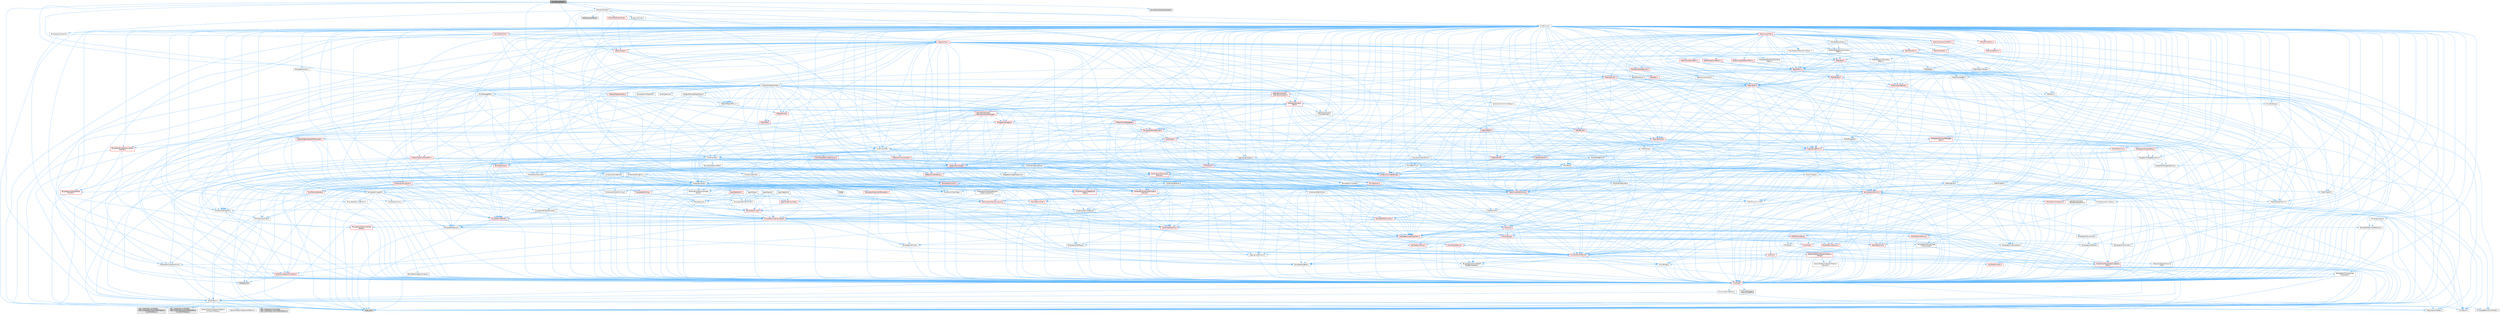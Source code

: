 digraph "SoundClassGraph.h"
{
 // INTERACTIVE_SVG=YES
 // LATEX_PDF_SIZE
  bgcolor="transparent";
  edge [fontname=Helvetica,fontsize=10,labelfontname=Helvetica,labelfontsize=10];
  node [fontname=Helvetica,fontsize=10,shape=box,height=0.2,width=0.4];
  Node1 [id="Node000001",label="SoundClassGraph.h",height=0.2,width=0.4,color="gray40", fillcolor="grey60", style="filled", fontcolor="black",tooltip=" "];
  Node1 -> Node2 [id="edge1_Node000001_Node000002",color="steelblue1",style="solid",tooltip=" "];
  Node2 [id="Node000002",label="Containers/Array.h",height=0.2,width=0.4,color="grey40", fillcolor="white", style="filled",URL="$df/dd0/Array_8h.html",tooltip=" "];
  Node2 -> Node3 [id="edge2_Node000002_Node000003",color="steelblue1",style="solid",tooltip=" "];
  Node3 [id="Node000003",label="CoreTypes.h",height=0.2,width=0.4,color="red", fillcolor="#FFF0F0", style="filled",URL="$dc/dec/CoreTypes_8h.html",tooltip=" "];
  Node3 -> Node4 [id="edge3_Node000003_Node000004",color="steelblue1",style="solid",tooltip=" "];
  Node4 [id="Node000004",label="HAL/Platform.h",height=0.2,width=0.4,color="grey40", fillcolor="white", style="filled",URL="$d9/dd0/Platform_8h.html",tooltip=" "];
  Node4 -> Node5 [id="edge4_Node000004_Node000005",color="steelblue1",style="solid",tooltip=" "];
  Node5 [id="Node000005",label="Misc/Build.h",height=0.2,width=0.4,color="grey40", fillcolor="white", style="filled",URL="$d3/dbb/Build_8h.html",tooltip=" "];
  Node4 -> Node6 [id="edge5_Node000004_Node000006",color="steelblue1",style="solid",tooltip=" "];
  Node6 [id="Node000006",label="Misc/LargeWorldCoordinates.h",height=0.2,width=0.4,color="grey40", fillcolor="white", style="filled",URL="$d2/dcb/LargeWorldCoordinates_8h.html",tooltip=" "];
  Node4 -> Node7 [id="edge6_Node000004_Node000007",color="steelblue1",style="solid",tooltip=" "];
  Node7 [id="Node000007",label="type_traits",height=0.2,width=0.4,color="grey60", fillcolor="#E0E0E0", style="filled",tooltip=" "];
  Node4 -> Node8 [id="edge7_Node000004_Node000008",color="steelblue1",style="solid",tooltip=" "];
  Node8 [id="Node000008",label="PreprocessorHelpers.h",height=0.2,width=0.4,color="grey40", fillcolor="white", style="filled",URL="$db/ddb/PreprocessorHelpers_8h.html",tooltip=" "];
  Node4 -> Node9 [id="edge8_Node000004_Node000009",color="steelblue1",style="solid",tooltip=" "];
  Node9 [id="Node000009",label="UBT_COMPILED_PLATFORM\l/UBT_COMPILED_PLATFORMPlatform\lCompilerPreSetup.h",height=0.2,width=0.4,color="grey60", fillcolor="#E0E0E0", style="filled",tooltip=" "];
  Node4 -> Node10 [id="edge9_Node000004_Node000010",color="steelblue1",style="solid",tooltip=" "];
  Node10 [id="Node000010",label="GenericPlatform/GenericPlatform\lCompilerPreSetup.h",height=0.2,width=0.4,color="grey40", fillcolor="white", style="filled",URL="$d9/dc8/GenericPlatformCompilerPreSetup_8h.html",tooltip=" "];
  Node4 -> Node11 [id="edge10_Node000004_Node000011",color="steelblue1",style="solid",tooltip=" "];
  Node11 [id="Node000011",label="GenericPlatform/GenericPlatform.h",height=0.2,width=0.4,color="grey40", fillcolor="white", style="filled",URL="$d6/d84/GenericPlatform_8h.html",tooltip=" "];
  Node4 -> Node12 [id="edge11_Node000004_Node000012",color="steelblue1",style="solid",tooltip=" "];
  Node12 [id="Node000012",label="UBT_COMPILED_PLATFORM\l/UBT_COMPILED_PLATFORMPlatform.h",height=0.2,width=0.4,color="grey60", fillcolor="#E0E0E0", style="filled",tooltip=" "];
  Node4 -> Node13 [id="edge12_Node000004_Node000013",color="steelblue1",style="solid",tooltip=" "];
  Node13 [id="Node000013",label="UBT_COMPILED_PLATFORM\l/UBT_COMPILED_PLATFORMPlatform\lCompilerSetup.h",height=0.2,width=0.4,color="grey60", fillcolor="#E0E0E0", style="filled",tooltip=" "];
  Node3 -> Node14 [id="edge13_Node000003_Node000014",color="steelblue1",style="solid",tooltip=" "];
  Node14 [id="Node000014",label="ProfilingDebugging\l/UMemoryDefines.h",height=0.2,width=0.4,color="grey40", fillcolor="white", style="filled",URL="$d2/da2/UMemoryDefines_8h.html",tooltip=" "];
  Node3 -> Node15 [id="edge14_Node000003_Node000015",color="steelblue1",style="solid",tooltip=" "];
  Node15 [id="Node000015",label="Misc/CoreMiscDefines.h",height=0.2,width=0.4,color="grey40", fillcolor="white", style="filled",URL="$da/d38/CoreMiscDefines_8h.html",tooltip=" "];
  Node15 -> Node4 [id="edge15_Node000015_Node000004",color="steelblue1",style="solid",tooltip=" "];
  Node15 -> Node8 [id="edge16_Node000015_Node000008",color="steelblue1",style="solid",tooltip=" "];
  Node2 -> Node17 [id="edge17_Node000002_Node000017",color="steelblue1",style="solid",tooltip=" "];
  Node17 [id="Node000017",label="Misc/AssertionMacros.h",height=0.2,width=0.4,color="red", fillcolor="#FFF0F0", style="filled",URL="$d0/dfa/AssertionMacros_8h.html",tooltip=" "];
  Node17 -> Node3 [id="edge18_Node000017_Node000003",color="steelblue1",style="solid",tooltip=" "];
  Node17 -> Node4 [id="edge19_Node000017_Node000004",color="steelblue1",style="solid",tooltip=" "];
  Node17 -> Node18 [id="edge20_Node000017_Node000018",color="steelblue1",style="solid",tooltip=" "];
  Node18 [id="Node000018",label="HAL/PlatformMisc.h",height=0.2,width=0.4,color="red", fillcolor="#FFF0F0", style="filled",URL="$d0/df5/PlatformMisc_8h.html",tooltip=" "];
  Node18 -> Node3 [id="edge21_Node000018_Node000003",color="steelblue1",style="solid",tooltip=" "];
  Node17 -> Node8 [id="edge22_Node000017_Node000008",color="steelblue1",style="solid",tooltip=" "];
  Node17 -> Node54 [id="edge23_Node000017_Node000054",color="steelblue1",style="solid",tooltip=" "];
  Node54 [id="Node000054",label="Templates/EnableIf.h",height=0.2,width=0.4,color="grey40", fillcolor="white", style="filled",URL="$d7/d60/EnableIf_8h.html",tooltip=" "];
  Node54 -> Node3 [id="edge24_Node000054_Node000003",color="steelblue1",style="solid",tooltip=" "];
  Node17 -> Node55 [id="edge25_Node000017_Node000055",color="steelblue1",style="solid",tooltip=" "];
  Node55 [id="Node000055",label="Templates/IsArrayOrRefOf\lTypeByPredicate.h",height=0.2,width=0.4,color="grey40", fillcolor="white", style="filled",URL="$d6/da1/IsArrayOrRefOfTypeByPredicate_8h.html",tooltip=" "];
  Node55 -> Node3 [id="edge26_Node000055_Node000003",color="steelblue1",style="solid",tooltip=" "];
  Node17 -> Node58 [id="edge27_Node000017_Node000058",color="steelblue1",style="solid",tooltip=" "];
  Node58 [id="Node000058",label="Traits/IsCharEncodingCompatible\lWith.h",height=0.2,width=0.4,color="red", fillcolor="#FFF0F0", style="filled",URL="$df/dd1/IsCharEncodingCompatibleWith_8h.html",tooltip=" "];
  Node58 -> Node7 [id="edge28_Node000058_Node000007",color="steelblue1",style="solid",tooltip=" "];
  Node17 -> Node60 [id="edge29_Node000017_Node000060",color="steelblue1",style="solid",tooltip=" "];
  Node60 [id="Node000060",label="Misc/VarArgs.h",height=0.2,width=0.4,color="grey40", fillcolor="white", style="filled",URL="$d5/d6f/VarArgs_8h.html",tooltip=" "];
  Node60 -> Node3 [id="edge30_Node000060_Node000003",color="steelblue1",style="solid",tooltip=" "];
  Node2 -> Node68 [id="edge31_Node000002_Node000068",color="steelblue1",style="solid",tooltip=" "];
  Node68 [id="Node000068",label="Misc/IntrusiveUnsetOptional\lState.h",height=0.2,width=0.4,color="red", fillcolor="#FFF0F0", style="filled",URL="$d2/d0a/IntrusiveUnsetOptionalState_8h.html",tooltip=" "];
  Node2 -> Node70 [id="edge32_Node000002_Node000070",color="steelblue1",style="solid",tooltip=" "];
  Node70 [id="Node000070",label="Misc/ReverseIterate.h",height=0.2,width=0.4,color="red", fillcolor="#FFF0F0", style="filled",URL="$db/de3/ReverseIterate_8h.html",tooltip=" "];
  Node70 -> Node4 [id="edge33_Node000070_Node000004",color="steelblue1",style="solid",tooltip=" "];
  Node2 -> Node72 [id="edge34_Node000002_Node000072",color="steelblue1",style="solid",tooltip=" "];
  Node72 [id="Node000072",label="HAL/UnrealMemory.h",height=0.2,width=0.4,color="red", fillcolor="#FFF0F0", style="filled",URL="$d9/d96/UnrealMemory_8h.html",tooltip=" "];
  Node72 -> Node3 [id="edge35_Node000072_Node000003",color="steelblue1",style="solid",tooltip=" "];
  Node72 -> Node76 [id="edge36_Node000072_Node000076",color="steelblue1",style="solid",tooltip=" "];
  Node76 [id="Node000076",label="HAL/MemoryBase.h",height=0.2,width=0.4,color="red", fillcolor="#FFF0F0", style="filled",URL="$d6/d9f/MemoryBase_8h.html",tooltip=" "];
  Node76 -> Node3 [id="edge37_Node000076_Node000003",color="steelblue1",style="solid",tooltip=" "];
  Node76 -> Node47 [id="edge38_Node000076_Node000047",color="steelblue1",style="solid",tooltip=" "];
  Node47 [id="Node000047",label="HAL/PlatformAtomics.h",height=0.2,width=0.4,color="red", fillcolor="#FFF0F0", style="filled",URL="$d3/d36/PlatformAtomics_8h.html",tooltip=" "];
  Node47 -> Node3 [id="edge39_Node000047_Node000003",color="steelblue1",style="solid",tooltip=" "];
  Node76 -> Node30 [id="edge40_Node000076_Node000030",color="steelblue1",style="solid",tooltip=" "];
  Node30 [id="Node000030",label="HAL/PlatformCrt.h",height=0.2,width=0.4,color="red", fillcolor="#FFF0F0", style="filled",URL="$d8/d75/PlatformCrt_8h.html",tooltip=" "];
  Node76 -> Node77 [id="edge41_Node000076_Node000077",color="steelblue1",style="solid",tooltip=" "];
  Node77 [id="Node000077",label="Misc/Exec.h",height=0.2,width=0.4,color="grey40", fillcolor="white", style="filled",URL="$de/ddb/Exec_8h.html",tooltip=" "];
  Node77 -> Node3 [id="edge42_Node000077_Node000003",color="steelblue1",style="solid",tooltip=" "];
  Node77 -> Node17 [id="edge43_Node000077_Node000017",color="steelblue1",style="solid",tooltip=" "];
  Node76 -> Node78 [id="edge44_Node000076_Node000078",color="steelblue1",style="solid",tooltip=" "];
  Node78 [id="Node000078",label="Misc/OutputDevice.h",height=0.2,width=0.4,color="red", fillcolor="#FFF0F0", style="filled",URL="$d7/d32/OutputDevice_8h.html",tooltip=" "];
  Node78 -> Node25 [id="edge45_Node000078_Node000025",color="steelblue1",style="solid",tooltip=" "];
  Node25 [id="Node000025",label="CoreFwd.h",height=0.2,width=0.4,color="red", fillcolor="#FFF0F0", style="filled",URL="$d1/d1e/CoreFwd_8h.html",tooltip=" "];
  Node25 -> Node3 [id="edge46_Node000025_Node000003",color="steelblue1",style="solid",tooltip=" "];
  Node25 -> Node26 [id="edge47_Node000025_Node000026",color="steelblue1",style="solid",tooltip=" "];
  Node26 [id="Node000026",label="Containers/ContainersFwd.h",height=0.2,width=0.4,color="grey40", fillcolor="white", style="filled",URL="$d4/d0a/ContainersFwd_8h.html",tooltip=" "];
  Node26 -> Node4 [id="edge48_Node000026_Node000004",color="steelblue1",style="solid",tooltip=" "];
  Node26 -> Node3 [id="edge49_Node000026_Node000003",color="steelblue1",style="solid",tooltip=" "];
  Node26 -> Node23 [id="edge50_Node000026_Node000023",color="steelblue1",style="solid",tooltip=" "];
  Node23 [id="Node000023",label="Traits/IsContiguousContainer.h",height=0.2,width=0.4,color="red", fillcolor="#FFF0F0", style="filled",URL="$d5/d3c/IsContiguousContainer_8h.html",tooltip=" "];
  Node23 -> Node3 [id="edge51_Node000023_Node000003",color="steelblue1",style="solid",tooltip=" "];
  Node23 -> Node22 [id="edge52_Node000023_Node000022",color="steelblue1",style="solid",tooltip=" "];
  Node22 [id="Node000022",label="initializer_list",height=0.2,width=0.4,color="grey60", fillcolor="#E0E0E0", style="filled",tooltip=" "];
  Node25 -> Node28 [id="edge53_Node000025_Node000028",color="steelblue1",style="solid",tooltip=" "];
  Node28 [id="Node000028",label="UObject/UObjectHierarchy\lFwd.h",height=0.2,width=0.4,color="grey40", fillcolor="white", style="filled",URL="$d3/d13/UObjectHierarchyFwd_8h.html",tooltip=" "];
  Node78 -> Node3 [id="edge54_Node000078_Node000003",color="steelblue1",style="solid",tooltip=" "];
  Node78 -> Node79 [id="edge55_Node000078_Node000079",color="steelblue1",style="solid",tooltip=" "];
  Node79 [id="Node000079",label="Logging/LogVerbosity.h",height=0.2,width=0.4,color="grey40", fillcolor="white", style="filled",URL="$d2/d8f/LogVerbosity_8h.html",tooltip=" "];
  Node79 -> Node3 [id="edge56_Node000079_Node000003",color="steelblue1",style="solid",tooltip=" "];
  Node78 -> Node60 [id="edge57_Node000078_Node000060",color="steelblue1",style="solid",tooltip=" "];
  Node78 -> Node55 [id="edge58_Node000078_Node000055",color="steelblue1",style="solid",tooltip=" "];
  Node78 -> Node58 [id="edge59_Node000078_Node000058",color="steelblue1",style="solid",tooltip=" "];
  Node72 -> Node89 [id="edge60_Node000072_Node000089",color="steelblue1",style="solid",tooltip=" "];
  Node89 [id="Node000089",label="HAL/PlatformMemory.h",height=0.2,width=0.4,color="red", fillcolor="#FFF0F0", style="filled",URL="$de/d68/PlatformMemory_8h.html",tooltip=" "];
  Node89 -> Node3 [id="edge61_Node000089_Node000003",color="steelblue1",style="solid",tooltip=" "];
  Node72 -> Node92 [id="edge62_Node000072_Node000092",color="steelblue1",style="solid",tooltip=" "];
  Node92 [id="Node000092",label="Templates/IsPointer.h",height=0.2,width=0.4,color="grey40", fillcolor="white", style="filled",URL="$d7/d05/IsPointer_8h.html",tooltip=" "];
  Node92 -> Node3 [id="edge63_Node000092_Node000003",color="steelblue1",style="solid",tooltip=" "];
  Node2 -> Node93 [id="edge64_Node000002_Node000093",color="steelblue1",style="solid",tooltip=" "];
  Node93 [id="Node000093",label="Templates/UnrealTypeTraits.h",height=0.2,width=0.4,color="red", fillcolor="#FFF0F0", style="filled",URL="$d2/d2d/UnrealTypeTraits_8h.html",tooltip=" "];
  Node93 -> Node3 [id="edge65_Node000093_Node000003",color="steelblue1",style="solid",tooltip=" "];
  Node93 -> Node92 [id="edge66_Node000093_Node000092",color="steelblue1",style="solid",tooltip=" "];
  Node93 -> Node17 [id="edge67_Node000093_Node000017",color="steelblue1",style="solid",tooltip=" "];
  Node93 -> Node85 [id="edge68_Node000093_Node000085",color="steelblue1",style="solid",tooltip=" "];
  Node85 [id="Node000085",label="Templates/AndOrNot.h",height=0.2,width=0.4,color="grey40", fillcolor="white", style="filled",URL="$db/d0a/AndOrNot_8h.html",tooltip=" "];
  Node85 -> Node3 [id="edge69_Node000085_Node000003",color="steelblue1",style="solid",tooltip=" "];
  Node93 -> Node54 [id="edge70_Node000093_Node000054",color="steelblue1",style="solid",tooltip=" "];
  Node93 -> Node94 [id="edge71_Node000093_Node000094",color="steelblue1",style="solid",tooltip=" "];
  Node94 [id="Node000094",label="Templates/IsArithmetic.h",height=0.2,width=0.4,color="grey40", fillcolor="white", style="filled",URL="$d2/d5d/IsArithmetic_8h.html",tooltip=" "];
  Node94 -> Node3 [id="edge72_Node000094_Node000003",color="steelblue1",style="solid",tooltip=" "];
  Node93 -> Node96 [id="edge73_Node000093_Node000096",color="steelblue1",style="solid",tooltip=" "];
  Node96 [id="Node000096",label="Templates/IsPODType.h",height=0.2,width=0.4,color="grey40", fillcolor="white", style="filled",URL="$d7/db1/IsPODType_8h.html",tooltip=" "];
  Node96 -> Node3 [id="edge74_Node000096_Node000003",color="steelblue1",style="solid",tooltip=" "];
  Node93 -> Node97 [id="edge75_Node000093_Node000097",color="steelblue1",style="solid",tooltip=" "];
  Node97 [id="Node000097",label="Templates/IsUECoreType.h",height=0.2,width=0.4,color="grey40", fillcolor="white", style="filled",URL="$d1/db8/IsUECoreType_8h.html",tooltip=" "];
  Node97 -> Node3 [id="edge76_Node000097_Node000003",color="steelblue1",style="solid",tooltip=" "];
  Node97 -> Node7 [id="edge77_Node000097_Node000007",color="steelblue1",style="solid",tooltip=" "];
  Node93 -> Node86 [id="edge78_Node000093_Node000086",color="steelblue1",style="solid",tooltip=" "];
  Node86 [id="Node000086",label="Templates/IsTriviallyCopy\lConstructible.h",height=0.2,width=0.4,color="grey40", fillcolor="white", style="filled",URL="$d3/d78/IsTriviallyCopyConstructible_8h.html",tooltip=" "];
  Node86 -> Node3 [id="edge79_Node000086_Node000003",color="steelblue1",style="solid",tooltip=" "];
  Node86 -> Node7 [id="edge80_Node000086_Node000007",color="steelblue1",style="solid",tooltip=" "];
  Node2 -> Node98 [id="edge81_Node000002_Node000098",color="steelblue1",style="solid",tooltip=" "];
  Node98 [id="Node000098",label="Templates/UnrealTemplate.h",height=0.2,width=0.4,color="red", fillcolor="#FFF0F0", style="filled",URL="$d4/d24/UnrealTemplate_8h.html",tooltip=" "];
  Node98 -> Node3 [id="edge82_Node000098_Node000003",color="steelblue1",style="solid",tooltip=" "];
  Node98 -> Node92 [id="edge83_Node000098_Node000092",color="steelblue1",style="solid",tooltip=" "];
  Node98 -> Node72 [id="edge84_Node000098_Node000072",color="steelblue1",style="solid",tooltip=" "];
  Node98 -> Node93 [id="edge85_Node000098_Node000093",color="steelblue1",style="solid",tooltip=" "];
  Node98 -> Node101 [id="edge86_Node000098_Node000101",color="steelblue1",style="solid",tooltip=" "];
  Node101 [id="Node000101",label="Templates/RemoveReference.h",height=0.2,width=0.4,color="grey40", fillcolor="white", style="filled",URL="$da/dbe/RemoveReference_8h.html",tooltip=" "];
  Node101 -> Node3 [id="edge87_Node000101_Node000003",color="steelblue1",style="solid",tooltip=" "];
  Node98 -> Node62 [id="edge88_Node000098_Node000062",color="steelblue1",style="solid",tooltip=" "];
  Node62 [id="Node000062",label="Templates/Requires.h",height=0.2,width=0.4,color="grey40", fillcolor="white", style="filled",URL="$dc/d96/Requires_8h.html",tooltip=" "];
  Node62 -> Node54 [id="edge89_Node000062_Node000054",color="steelblue1",style="solid",tooltip=" "];
  Node62 -> Node7 [id="edge90_Node000062_Node000007",color="steelblue1",style="solid",tooltip=" "];
  Node98 -> Node102 [id="edge91_Node000098_Node000102",color="steelblue1",style="solid",tooltip=" "];
  Node102 [id="Node000102",label="Templates/TypeCompatible\lBytes.h",height=0.2,width=0.4,color="red", fillcolor="#FFF0F0", style="filled",URL="$df/d0a/TypeCompatibleBytes_8h.html",tooltip=" "];
  Node102 -> Node3 [id="edge92_Node000102_Node000003",color="steelblue1",style="solid",tooltip=" "];
  Node102 -> Node7 [id="edge93_Node000102_Node000007",color="steelblue1",style="solid",tooltip=" "];
  Node98 -> Node23 [id="edge94_Node000098_Node000023",color="steelblue1",style="solid",tooltip=" "];
  Node98 -> Node7 [id="edge95_Node000098_Node000007",color="steelblue1",style="solid",tooltip=" "];
  Node2 -> Node104 [id="edge96_Node000002_Node000104",color="steelblue1",style="solid",tooltip=" "];
  Node104 [id="Node000104",label="Containers/AllowShrinking.h",height=0.2,width=0.4,color="grey40", fillcolor="white", style="filled",URL="$d7/d1a/AllowShrinking_8h.html",tooltip=" "];
  Node104 -> Node3 [id="edge97_Node000104_Node000003",color="steelblue1",style="solid",tooltip=" "];
  Node2 -> Node105 [id="edge98_Node000002_Node000105",color="steelblue1",style="solid",tooltip=" "];
  Node105 [id="Node000105",label="Containers/ContainerAllocation\lPolicies.h",height=0.2,width=0.4,color="red", fillcolor="#FFF0F0", style="filled",URL="$d7/dff/ContainerAllocationPolicies_8h.html",tooltip=" "];
  Node105 -> Node3 [id="edge99_Node000105_Node000003",color="steelblue1",style="solid",tooltip=" "];
  Node105 -> Node105 [id="edge100_Node000105_Node000105",color="steelblue1",style="solid",tooltip=" "];
  Node105 -> Node107 [id="edge101_Node000105_Node000107",color="steelblue1",style="solid",tooltip=" "];
  Node107 [id="Node000107",label="HAL/PlatformMath.h",height=0.2,width=0.4,color="red", fillcolor="#FFF0F0", style="filled",URL="$dc/d53/PlatformMath_8h.html",tooltip=" "];
  Node107 -> Node3 [id="edge102_Node000107_Node000003",color="steelblue1",style="solid",tooltip=" "];
  Node105 -> Node72 [id="edge103_Node000105_Node000072",color="steelblue1",style="solid",tooltip=" "];
  Node105 -> Node40 [id="edge104_Node000105_Node000040",color="steelblue1",style="solid",tooltip=" "];
  Node40 [id="Node000040",label="Math/NumericLimits.h",height=0.2,width=0.4,color="grey40", fillcolor="white", style="filled",URL="$df/d1b/NumericLimits_8h.html",tooltip=" "];
  Node40 -> Node3 [id="edge105_Node000040_Node000003",color="steelblue1",style="solid",tooltip=" "];
  Node105 -> Node17 [id="edge106_Node000105_Node000017",color="steelblue1",style="solid",tooltip=" "];
  Node105 -> Node116 [id="edge107_Node000105_Node000116",color="steelblue1",style="solid",tooltip=" "];
  Node116 [id="Node000116",label="Templates/MemoryOps.h",height=0.2,width=0.4,color="red", fillcolor="#FFF0F0", style="filled",URL="$db/dea/MemoryOps_8h.html",tooltip=" "];
  Node116 -> Node3 [id="edge108_Node000116_Node000003",color="steelblue1",style="solid",tooltip=" "];
  Node116 -> Node72 [id="edge109_Node000116_Node000072",color="steelblue1",style="solid",tooltip=" "];
  Node116 -> Node87 [id="edge110_Node000116_Node000087",color="steelblue1",style="solid",tooltip=" "];
  Node87 [id="Node000087",label="Templates/IsTriviallyCopy\lAssignable.h",height=0.2,width=0.4,color="grey40", fillcolor="white", style="filled",URL="$d2/df2/IsTriviallyCopyAssignable_8h.html",tooltip=" "];
  Node87 -> Node3 [id="edge111_Node000087_Node000003",color="steelblue1",style="solid",tooltip=" "];
  Node87 -> Node7 [id="edge112_Node000087_Node000007",color="steelblue1",style="solid",tooltip=" "];
  Node116 -> Node86 [id="edge113_Node000116_Node000086",color="steelblue1",style="solid",tooltip=" "];
  Node116 -> Node62 [id="edge114_Node000116_Node000062",color="steelblue1",style="solid",tooltip=" "];
  Node116 -> Node93 [id="edge115_Node000116_Node000093",color="steelblue1",style="solid",tooltip=" "];
  Node116 -> Node7 [id="edge116_Node000116_Node000007",color="steelblue1",style="solid",tooltip=" "];
  Node105 -> Node102 [id="edge117_Node000105_Node000102",color="steelblue1",style="solid",tooltip=" "];
  Node105 -> Node7 [id="edge118_Node000105_Node000007",color="steelblue1",style="solid",tooltip=" "];
  Node2 -> Node117 [id="edge119_Node000002_Node000117",color="steelblue1",style="solid",tooltip=" "];
  Node117 [id="Node000117",label="Containers/ContainerElement\lTypeCompatibility.h",height=0.2,width=0.4,color="grey40", fillcolor="white", style="filled",URL="$df/ddf/ContainerElementTypeCompatibility_8h.html",tooltip=" "];
  Node117 -> Node3 [id="edge120_Node000117_Node000003",color="steelblue1",style="solid",tooltip=" "];
  Node117 -> Node93 [id="edge121_Node000117_Node000093",color="steelblue1",style="solid",tooltip=" "];
  Node2 -> Node118 [id="edge122_Node000002_Node000118",color="steelblue1",style="solid",tooltip=" "];
  Node118 [id="Node000118",label="Serialization/Archive.h",height=0.2,width=0.4,color="red", fillcolor="#FFF0F0", style="filled",URL="$d7/d3b/Archive_8h.html",tooltip=" "];
  Node118 -> Node25 [id="edge123_Node000118_Node000025",color="steelblue1",style="solid",tooltip=" "];
  Node118 -> Node3 [id="edge124_Node000118_Node000003",color="steelblue1",style="solid",tooltip=" "];
  Node118 -> Node119 [id="edge125_Node000118_Node000119",color="steelblue1",style="solid",tooltip=" "];
  Node119 [id="Node000119",label="HAL/PlatformProperties.h",height=0.2,width=0.4,color="red", fillcolor="#FFF0F0", style="filled",URL="$d9/db0/PlatformProperties_8h.html",tooltip=" "];
  Node119 -> Node3 [id="edge126_Node000119_Node000003",color="steelblue1",style="solid",tooltip=" "];
  Node118 -> Node122 [id="edge127_Node000118_Node000122",color="steelblue1",style="solid",tooltip=" "];
  Node122 [id="Node000122",label="Internationalization\l/TextNamespaceFwd.h",height=0.2,width=0.4,color="grey40", fillcolor="white", style="filled",URL="$d8/d97/TextNamespaceFwd_8h.html",tooltip=" "];
  Node122 -> Node3 [id="edge128_Node000122_Node000003",color="steelblue1",style="solid",tooltip=" "];
  Node118 -> Node17 [id="edge129_Node000118_Node000017",color="steelblue1",style="solid",tooltip=" "];
  Node118 -> Node5 [id="edge130_Node000118_Node000005",color="steelblue1",style="solid",tooltip=" "];
  Node118 -> Node123 [id="edge131_Node000118_Node000123",color="steelblue1",style="solid",tooltip=" "];
  Node123 [id="Node000123",label="Misc/EngineVersionBase.h",height=0.2,width=0.4,color="grey40", fillcolor="white", style="filled",URL="$d5/d2b/EngineVersionBase_8h.html",tooltip=" "];
  Node123 -> Node3 [id="edge132_Node000123_Node000003",color="steelblue1",style="solid",tooltip=" "];
  Node118 -> Node60 [id="edge133_Node000118_Node000060",color="steelblue1",style="solid",tooltip=" "];
  Node118 -> Node54 [id="edge134_Node000118_Node000054",color="steelblue1",style="solid",tooltip=" "];
  Node118 -> Node55 [id="edge135_Node000118_Node000055",color="steelblue1",style="solid",tooltip=" "];
  Node118 -> Node126 [id="edge136_Node000118_Node000126",color="steelblue1",style="solid",tooltip=" "];
  Node126 [id="Node000126",label="Templates/IsEnumClass.h",height=0.2,width=0.4,color="grey40", fillcolor="white", style="filled",URL="$d7/d15/IsEnumClass_8h.html",tooltip=" "];
  Node126 -> Node3 [id="edge137_Node000126_Node000003",color="steelblue1",style="solid",tooltip=" "];
  Node126 -> Node85 [id="edge138_Node000126_Node000085",color="steelblue1",style="solid",tooltip=" "];
  Node118 -> Node98 [id="edge139_Node000118_Node000098",color="steelblue1",style="solid",tooltip=" "];
  Node118 -> Node58 [id="edge140_Node000118_Node000058",color="steelblue1",style="solid",tooltip=" "];
  Node118 -> Node127 [id="edge141_Node000118_Node000127",color="steelblue1",style="solid",tooltip=" "];
  Node127 [id="Node000127",label="UObject/ObjectVersion.h",height=0.2,width=0.4,color="grey40", fillcolor="white", style="filled",URL="$da/d63/ObjectVersion_8h.html",tooltip=" "];
  Node127 -> Node3 [id="edge142_Node000127_Node000003",color="steelblue1",style="solid",tooltip=" "];
  Node2 -> Node128 [id="edge143_Node000002_Node000128",color="steelblue1",style="solid",tooltip=" "];
  Node128 [id="Node000128",label="Serialization/MemoryImage\lWriter.h",height=0.2,width=0.4,color="grey40", fillcolor="white", style="filled",URL="$d0/d08/MemoryImageWriter_8h.html",tooltip=" "];
  Node128 -> Node3 [id="edge144_Node000128_Node000003",color="steelblue1",style="solid",tooltip=" "];
  Node128 -> Node129 [id="edge145_Node000128_Node000129",color="steelblue1",style="solid",tooltip=" "];
  Node129 [id="Node000129",label="Serialization/MemoryLayout.h",height=0.2,width=0.4,color="red", fillcolor="#FFF0F0", style="filled",URL="$d7/d66/MemoryLayout_8h.html",tooltip=" "];
  Node129 -> Node132 [id="edge146_Node000129_Node000132",color="steelblue1",style="solid",tooltip=" "];
  Node132 [id="Node000132",label="Containers/EnumAsByte.h",height=0.2,width=0.4,color="grey40", fillcolor="white", style="filled",URL="$d6/d9a/EnumAsByte_8h.html",tooltip=" "];
  Node132 -> Node3 [id="edge147_Node000132_Node000003",color="steelblue1",style="solid",tooltip=" "];
  Node132 -> Node96 [id="edge148_Node000132_Node000096",color="steelblue1",style="solid",tooltip=" "];
  Node132 -> Node133 [id="edge149_Node000132_Node000133",color="steelblue1",style="solid",tooltip=" "];
  Node133 [id="Node000133",label="Templates/TypeHash.h",height=0.2,width=0.4,color="red", fillcolor="#FFF0F0", style="filled",URL="$d1/d62/TypeHash_8h.html",tooltip=" "];
  Node133 -> Node3 [id="edge150_Node000133_Node000003",color="steelblue1",style="solid",tooltip=" "];
  Node133 -> Node62 [id="edge151_Node000133_Node000062",color="steelblue1",style="solid",tooltip=" "];
  Node133 -> Node134 [id="edge152_Node000133_Node000134",color="steelblue1",style="solid",tooltip=" "];
  Node134 [id="Node000134",label="Misc/Crc.h",height=0.2,width=0.4,color="red", fillcolor="#FFF0F0", style="filled",URL="$d4/dd2/Crc_8h.html",tooltip=" "];
  Node134 -> Node3 [id="edge153_Node000134_Node000003",color="steelblue1",style="solid",tooltip=" "];
  Node134 -> Node74 [id="edge154_Node000134_Node000074",color="steelblue1",style="solid",tooltip=" "];
  Node74 [id="Node000074",label="HAL/PlatformString.h",height=0.2,width=0.4,color="red", fillcolor="#FFF0F0", style="filled",URL="$db/db5/PlatformString_8h.html",tooltip=" "];
  Node74 -> Node3 [id="edge155_Node000074_Node000003",color="steelblue1",style="solid",tooltip=" "];
  Node134 -> Node17 [id="edge156_Node000134_Node000017",color="steelblue1",style="solid",tooltip=" "];
  Node134 -> Node135 [id="edge157_Node000134_Node000135",color="steelblue1",style="solid",tooltip=" "];
  Node135 [id="Node000135",label="Misc/CString.h",height=0.2,width=0.4,color="red", fillcolor="#FFF0F0", style="filled",URL="$d2/d49/CString_8h.html",tooltip=" "];
  Node135 -> Node3 [id="edge158_Node000135_Node000003",color="steelblue1",style="solid",tooltip=" "];
  Node135 -> Node30 [id="edge159_Node000135_Node000030",color="steelblue1",style="solid",tooltip=" "];
  Node135 -> Node74 [id="edge160_Node000135_Node000074",color="steelblue1",style="solid",tooltip=" "];
  Node135 -> Node17 [id="edge161_Node000135_Node000017",color="steelblue1",style="solid",tooltip=" "];
  Node135 -> Node136 [id="edge162_Node000135_Node000136",color="steelblue1",style="solid",tooltip=" "];
  Node136 [id="Node000136",label="Misc/Char.h",height=0.2,width=0.4,color="red", fillcolor="#FFF0F0", style="filled",URL="$d0/d58/Char_8h.html",tooltip=" "];
  Node136 -> Node3 [id="edge163_Node000136_Node000003",color="steelblue1",style="solid",tooltip=" "];
  Node136 -> Node7 [id="edge164_Node000136_Node000007",color="steelblue1",style="solid",tooltip=" "];
  Node135 -> Node60 [id="edge165_Node000135_Node000060",color="steelblue1",style="solid",tooltip=" "];
  Node135 -> Node55 [id="edge166_Node000135_Node000055",color="steelblue1",style="solid",tooltip=" "];
  Node135 -> Node58 [id="edge167_Node000135_Node000058",color="steelblue1",style="solid",tooltip=" "];
  Node134 -> Node136 [id="edge168_Node000134_Node000136",color="steelblue1",style="solid",tooltip=" "];
  Node134 -> Node93 [id="edge169_Node000134_Node000093",color="steelblue1",style="solid",tooltip=" "];
  Node133 -> Node7 [id="edge170_Node000133_Node000007",color="steelblue1",style="solid",tooltip=" "];
  Node129 -> Node20 [id="edge171_Node000129_Node000020",color="steelblue1",style="solid",tooltip=" "];
  Node20 [id="Node000020",label="Containers/StringFwd.h",height=0.2,width=0.4,color="grey40", fillcolor="white", style="filled",URL="$df/d37/StringFwd_8h.html",tooltip=" "];
  Node20 -> Node3 [id="edge172_Node000020_Node000003",color="steelblue1",style="solid",tooltip=" "];
  Node20 -> Node21 [id="edge173_Node000020_Node000021",color="steelblue1",style="solid",tooltip=" "];
  Node21 [id="Node000021",label="Traits/ElementType.h",height=0.2,width=0.4,color="grey40", fillcolor="white", style="filled",URL="$d5/d4f/ElementType_8h.html",tooltip=" "];
  Node21 -> Node4 [id="edge174_Node000021_Node000004",color="steelblue1",style="solid",tooltip=" "];
  Node21 -> Node22 [id="edge175_Node000021_Node000022",color="steelblue1",style="solid",tooltip=" "];
  Node21 -> Node7 [id="edge176_Node000021_Node000007",color="steelblue1",style="solid",tooltip=" "];
  Node20 -> Node23 [id="edge177_Node000020_Node000023",color="steelblue1",style="solid",tooltip=" "];
  Node129 -> Node72 [id="edge178_Node000129_Node000072",color="steelblue1",style="solid",tooltip=" "];
  Node129 -> Node54 [id="edge179_Node000129_Node000054",color="steelblue1",style="solid",tooltip=" "];
  Node129 -> Node98 [id="edge180_Node000129_Node000098",color="steelblue1",style="solid",tooltip=" "];
  Node2 -> Node142 [id="edge181_Node000002_Node000142",color="steelblue1",style="solid",tooltip=" "];
  Node142 [id="Node000142",label="Algo/Heapify.h",height=0.2,width=0.4,color="grey40", fillcolor="white", style="filled",URL="$d0/d2a/Heapify_8h.html",tooltip=" "];
  Node142 -> Node143 [id="edge182_Node000142_Node000143",color="steelblue1",style="solid",tooltip=" "];
  Node143 [id="Node000143",label="Algo/Impl/BinaryHeap.h",height=0.2,width=0.4,color="red", fillcolor="#FFF0F0", style="filled",URL="$d7/da3/Algo_2Impl_2BinaryHeap_8h.html",tooltip=" "];
  Node143 -> Node144 [id="edge183_Node000143_Node000144",color="steelblue1",style="solid",tooltip=" "];
  Node144 [id="Node000144",label="Templates/Invoke.h",height=0.2,width=0.4,color="red", fillcolor="#FFF0F0", style="filled",URL="$d7/deb/Invoke_8h.html",tooltip=" "];
  Node144 -> Node3 [id="edge184_Node000144_Node000003",color="steelblue1",style="solid",tooltip=" "];
  Node144 -> Node98 [id="edge185_Node000144_Node000098",color="steelblue1",style="solid",tooltip=" "];
  Node144 -> Node7 [id="edge186_Node000144_Node000007",color="steelblue1",style="solid",tooltip=" "];
  Node143 -> Node7 [id="edge187_Node000143_Node000007",color="steelblue1",style="solid",tooltip=" "];
  Node142 -> Node148 [id="edge188_Node000142_Node000148",color="steelblue1",style="solid",tooltip=" "];
  Node148 [id="Node000148",label="Templates/IdentityFunctor.h",height=0.2,width=0.4,color="grey40", fillcolor="white", style="filled",URL="$d7/d2e/IdentityFunctor_8h.html",tooltip=" "];
  Node148 -> Node4 [id="edge189_Node000148_Node000004",color="steelblue1",style="solid",tooltip=" "];
  Node142 -> Node144 [id="edge190_Node000142_Node000144",color="steelblue1",style="solid",tooltip=" "];
  Node142 -> Node149 [id="edge191_Node000142_Node000149",color="steelblue1",style="solid",tooltip=" "];
  Node149 [id="Node000149",label="Templates/Less.h",height=0.2,width=0.4,color="grey40", fillcolor="white", style="filled",URL="$de/dc8/Less_8h.html",tooltip=" "];
  Node149 -> Node3 [id="edge192_Node000149_Node000003",color="steelblue1",style="solid",tooltip=" "];
  Node149 -> Node98 [id="edge193_Node000149_Node000098",color="steelblue1",style="solid",tooltip=" "];
  Node142 -> Node98 [id="edge194_Node000142_Node000098",color="steelblue1",style="solid",tooltip=" "];
  Node2 -> Node150 [id="edge195_Node000002_Node000150",color="steelblue1",style="solid",tooltip=" "];
  Node150 [id="Node000150",label="Algo/HeapSort.h",height=0.2,width=0.4,color="grey40", fillcolor="white", style="filled",URL="$d3/d92/HeapSort_8h.html",tooltip=" "];
  Node150 -> Node143 [id="edge196_Node000150_Node000143",color="steelblue1",style="solid",tooltip=" "];
  Node150 -> Node148 [id="edge197_Node000150_Node000148",color="steelblue1",style="solid",tooltip=" "];
  Node150 -> Node149 [id="edge198_Node000150_Node000149",color="steelblue1",style="solid",tooltip=" "];
  Node150 -> Node98 [id="edge199_Node000150_Node000098",color="steelblue1",style="solid",tooltip=" "];
  Node2 -> Node151 [id="edge200_Node000002_Node000151",color="steelblue1",style="solid",tooltip=" "];
  Node151 [id="Node000151",label="Algo/IsHeap.h",height=0.2,width=0.4,color="grey40", fillcolor="white", style="filled",URL="$de/d32/IsHeap_8h.html",tooltip=" "];
  Node151 -> Node143 [id="edge201_Node000151_Node000143",color="steelblue1",style="solid",tooltip=" "];
  Node151 -> Node148 [id="edge202_Node000151_Node000148",color="steelblue1",style="solid",tooltip=" "];
  Node151 -> Node144 [id="edge203_Node000151_Node000144",color="steelblue1",style="solid",tooltip=" "];
  Node151 -> Node149 [id="edge204_Node000151_Node000149",color="steelblue1",style="solid",tooltip=" "];
  Node151 -> Node98 [id="edge205_Node000151_Node000098",color="steelblue1",style="solid",tooltip=" "];
  Node2 -> Node143 [id="edge206_Node000002_Node000143",color="steelblue1",style="solid",tooltip=" "];
  Node2 -> Node152 [id="edge207_Node000002_Node000152",color="steelblue1",style="solid",tooltip=" "];
  Node152 [id="Node000152",label="Algo/StableSort.h",height=0.2,width=0.4,color="red", fillcolor="#FFF0F0", style="filled",URL="$d7/d3c/StableSort_8h.html",tooltip=" "];
  Node152 -> Node148 [id="edge208_Node000152_Node000148",color="steelblue1",style="solid",tooltip=" "];
  Node152 -> Node144 [id="edge209_Node000152_Node000144",color="steelblue1",style="solid",tooltip=" "];
  Node152 -> Node149 [id="edge210_Node000152_Node000149",color="steelblue1",style="solid",tooltip=" "];
  Node152 -> Node98 [id="edge211_Node000152_Node000098",color="steelblue1",style="solid",tooltip=" "];
  Node2 -> Node155 [id="edge212_Node000002_Node000155",color="steelblue1",style="solid",tooltip=" "];
  Node155 [id="Node000155",label="Concepts/GetTypeHashable.h",height=0.2,width=0.4,color="grey40", fillcolor="white", style="filled",URL="$d3/da2/GetTypeHashable_8h.html",tooltip=" "];
  Node155 -> Node3 [id="edge213_Node000155_Node000003",color="steelblue1",style="solid",tooltip=" "];
  Node155 -> Node133 [id="edge214_Node000155_Node000133",color="steelblue1",style="solid",tooltip=" "];
  Node2 -> Node148 [id="edge215_Node000002_Node000148",color="steelblue1",style="solid",tooltip=" "];
  Node2 -> Node144 [id="edge216_Node000002_Node000144",color="steelblue1",style="solid",tooltip=" "];
  Node2 -> Node149 [id="edge217_Node000002_Node000149",color="steelblue1",style="solid",tooltip=" "];
  Node2 -> Node156 [id="edge218_Node000002_Node000156",color="steelblue1",style="solid",tooltip=" "];
  Node156 [id="Node000156",label="Templates/LosesQualifiers\lFromTo.h",height=0.2,width=0.4,color="red", fillcolor="#FFF0F0", style="filled",URL="$d2/db3/LosesQualifiersFromTo_8h.html",tooltip=" "];
  Node156 -> Node7 [id="edge219_Node000156_Node000007",color="steelblue1",style="solid",tooltip=" "];
  Node2 -> Node62 [id="edge220_Node000002_Node000062",color="steelblue1",style="solid",tooltip=" "];
  Node2 -> Node157 [id="edge221_Node000002_Node000157",color="steelblue1",style="solid",tooltip=" "];
  Node157 [id="Node000157",label="Templates/Sorting.h",height=0.2,width=0.4,color="red", fillcolor="#FFF0F0", style="filled",URL="$d3/d9e/Sorting_8h.html",tooltip=" "];
  Node157 -> Node3 [id="edge222_Node000157_Node000003",color="steelblue1",style="solid",tooltip=" "];
  Node157 -> Node107 [id="edge223_Node000157_Node000107",color="steelblue1",style="solid",tooltip=" "];
  Node157 -> Node149 [id="edge224_Node000157_Node000149",color="steelblue1",style="solid",tooltip=" "];
  Node2 -> Node161 [id="edge225_Node000002_Node000161",color="steelblue1",style="solid",tooltip=" "];
  Node161 [id="Node000161",label="Templates/AlignmentTemplates.h",height=0.2,width=0.4,color="red", fillcolor="#FFF0F0", style="filled",URL="$dd/d32/AlignmentTemplates_8h.html",tooltip=" "];
  Node161 -> Node3 [id="edge226_Node000161_Node000003",color="steelblue1",style="solid",tooltip=" "];
  Node161 -> Node92 [id="edge227_Node000161_Node000092",color="steelblue1",style="solid",tooltip=" "];
  Node2 -> Node21 [id="edge228_Node000002_Node000021",color="steelblue1",style="solid",tooltip=" "];
  Node2 -> Node113 [id="edge229_Node000002_Node000113",color="steelblue1",style="solid",tooltip=" "];
  Node113 [id="Node000113",label="limits",height=0.2,width=0.4,color="grey60", fillcolor="#E0E0E0", style="filled",tooltip=" "];
  Node2 -> Node7 [id="edge230_Node000002_Node000007",color="steelblue1",style="solid",tooltip=" "];
  Node1 -> Node162 [id="edge231_Node000001_Node000162",color="steelblue1",style="solid",tooltip=" "];
  Node162 [id="Node000162",label="Containers/Map.h",height=0.2,width=0.4,color="grey40", fillcolor="white", style="filled",URL="$df/d79/Map_8h.html",tooltip=" "];
  Node162 -> Node3 [id="edge232_Node000162_Node000003",color="steelblue1",style="solid",tooltip=" "];
  Node162 -> Node163 [id="edge233_Node000162_Node000163",color="steelblue1",style="solid",tooltip=" "];
  Node163 [id="Node000163",label="Algo/Reverse.h",height=0.2,width=0.4,color="grey40", fillcolor="white", style="filled",URL="$d5/d93/Reverse_8h.html",tooltip=" "];
  Node163 -> Node3 [id="edge234_Node000163_Node000003",color="steelblue1",style="solid",tooltip=" "];
  Node163 -> Node98 [id="edge235_Node000163_Node000098",color="steelblue1",style="solid",tooltip=" "];
  Node162 -> Node117 [id="edge236_Node000162_Node000117",color="steelblue1",style="solid",tooltip=" "];
  Node162 -> Node164 [id="edge237_Node000162_Node000164",color="steelblue1",style="solid",tooltip=" "];
  Node164 [id="Node000164",label="Containers/Set.h",height=0.2,width=0.4,color="grey40", fillcolor="white", style="filled",URL="$d4/d45/Set_8h.html",tooltip=" "];
  Node164 -> Node105 [id="edge238_Node000164_Node000105",color="steelblue1",style="solid",tooltip=" "];
  Node164 -> Node117 [id="edge239_Node000164_Node000117",color="steelblue1",style="solid",tooltip=" "];
  Node164 -> Node165 [id="edge240_Node000164_Node000165",color="steelblue1",style="solid",tooltip=" "];
  Node165 [id="Node000165",label="Containers/SetUtilities.h",height=0.2,width=0.4,color="grey40", fillcolor="white", style="filled",URL="$dc/de5/SetUtilities_8h.html",tooltip=" "];
  Node165 -> Node3 [id="edge241_Node000165_Node000003",color="steelblue1",style="solid",tooltip=" "];
  Node165 -> Node129 [id="edge242_Node000165_Node000129",color="steelblue1",style="solid",tooltip=" "];
  Node165 -> Node116 [id="edge243_Node000165_Node000116",color="steelblue1",style="solid",tooltip=" "];
  Node165 -> Node93 [id="edge244_Node000165_Node000093",color="steelblue1",style="solid",tooltip=" "];
  Node164 -> Node166 [id="edge245_Node000164_Node000166",color="steelblue1",style="solid",tooltip=" "];
  Node166 [id="Node000166",label="Containers/SparseArray.h",height=0.2,width=0.4,color="grey40", fillcolor="white", style="filled",URL="$d5/dbf/SparseArray_8h.html",tooltip=" "];
  Node166 -> Node3 [id="edge246_Node000166_Node000003",color="steelblue1",style="solid",tooltip=" "];
  Node166 -> Node17 [id="edge247_Node000166_Node000017",color="steelblue1",style="solid",tooltip=" "];
  Node166 -> Node72 [id="edge248_Node000166_Node000072",color="steelblue1",style="solid",tooltip=" "];
  Node166 -> Node93 [id="edge249_Node000166_Node000093",color="steelblue1",style="solid",tooltip=" "];
  Node166 -> Node98 [id="edge250_Node000166_Node000098",color="steelblue1",style="solid",tooltip=" "];
  Node166 -> Node105 [id="edge251_Node000166_Node000105",color="steelblue1",style="solid",tooltip=" "];
  Node166 -> Node149 [id="edge252_Node000166_Node000149",color="steelblue1",style="solid",tooltip=" "];
  Node166 -> Node2 [id="edge253_Node000166_Node000002",color="steelblue1",style="solid",tooltip=" "];
  Node166 -> Node160 [id="edge254_Node000166_Node000160",color="steelblue1",style="solid",tooltip=" "];
  Node160 [id="Node000160",label="Math/UnrealMathUtility.h",height=0.2,width=0.4,color="red", fillcolor="#FFF0F0", style="filled",URL="$db/db8/UnrealMathUtility_8h.html",tooltip=" "];
  Node160 -> Node3 [id="edge255_Node000160_Node000003",color="steelblue1",style="solid",tooltip=" "];
  Node160 -> Node17 [id="edge256_Node000160_Node000017",color="steelblue1",style="solid",tooltip=" "];
  Node160 -> Node107 [id="edge257_Node000160_Node000107",color="steelblue1",style="solid",tooltip=" "];
  Node160 -> Node62 [id="edge258_Node000160_Node000062",color="steelblue1",style="solid",tooltip=" "];
  Node166 -> Node167 [id="edge259_Node000166_Node000167",color="steelblue1",style="solid",tooltip=" "];
  Node167 [id="Node000167",label="Containers/ScriptArray.h",height=0.2,width=0.4,color="grey40", fillcolor="white", style="filled",URL="$dc/daf/ScriptArray_8h.html",tooltip=" "];
  Node167 -> Node3 [id="edge260_Node000167_Node000003",color="steelblue1",style="solid",tooltip=" "];
  Node167 -> Node17 [id="edge261_Node000167_Node000017",color="steelblue1",style="solid",tooltip=" "];
  Node167 -> Node72 [id="edge262_Node000167_Node000072",color="steelblue1",style="solid",tooltip=" "];
  Node167 -> Node104 [id="edge263_Node000167_Node000104",color="steelblue1",style="solid",tooltip=" "];
  Node167 -> Node105 [id="edge264_Node000167_Node000105",color="steelblue1",style="solid",tooltip=" "];
  Node167 -> Node2 [id="edge265_Node000167_Node000002",color="steelblue1",style="solid",tooltip=" "];
  Node167 -> Node22 [id="edge266_Node000167_Node000022",color="steelblue1",style="solid",tooltip=" "];
  Node166 -> Node168 [id="edge267_Node000166_Node000168",color="steelblue1",style="solid",tooltip=" "];
  Node168 [id="Node000168",label="Containers/BitArray.h",height=0.2,width=0.4,color="grey40", fillcolor="white", style="filled",URL="$d1/de4/BitArray_8h.html",tooltip=" "];
  Node168 -> Node105 [id="edge268_Node000168_Node000105",color="steelblue1",style="solid",tooltip=" "];
  Node168 -> Node3 [id="edge269_Node000168_Node000003",color="steelblue1",style="solid",tooltip=" "];
  Node168 -> Node47 [id="edge270_Node000168_Node000047",color="steelblue1",style="solid",tooltip=" "];
  Node168 -> Node72 [id="edge271_Node000168_Node000072",color="steelblue1",style="solid",tooltip=" "];
  Node168 -> Node160 [id="edge272_Node000168_Node000160",color="steelblue1",style="solid",tooltip=" "];
  Node168 -> Node17 [id="edge273_Node000168_Node000017",color="steelblue1",style="solid",tooltip=" "];
  Node168 -> Node42 [id="edge274_Node000168_Node000042",color="steelblue1",style="solid",tooltip=" "];
  Node42 [id="Node000042",label="Misc/EnumClassFlags.h",height=0.2,width=0.4,color="grey40", fillcolor="white", style="filled",URL="$d8/de7/EnumClassFlags_8h.html",tooltip=" "];
  Node168 -> Node118 [id="edge275_Node000168_Node000118",color="steelblue1",style="solid",tooltip=" "];
  Node168 -> Node128 [id="edge276_Node000168_Node000128",color="steelblue1",style="solid",tooltip=" "];
  Node168 -> Node129 [id="edge277_Node000168_Node000129",color="steelblue1",style="solid",tooltip=" "];
  Node168 -> Node54 [id="edge278_Node000168_Node000054",color="steelblue1",style="solid",tooltip=" "];
  Node168 -> Node144 [id="edge279_Node000168_Node000144",color="steelblue1",style="solid",tooltip=" "];
  Node168 -> Node98 [id="edge280_Node000168_Node000098",color="steelblue1",style="solid",tooltip=" "];
  Node168 -> Node93 [id="edge281_Node000168_Node000093",color="steelblue1",style="solid",tooltip=" "];
  Node166 -> Node169 [id="edge282_Node000166_Node000169",color="steelblue1",style="solid",tooltip=" "];
  Node169 [id="Node000169",label="Serialization/Structured\lArchive.h",height=0.2,width=0.4,color="red", fillcolor="#FFF0F0", style="filled",URL="$d9/d1e/StructuredArchive_8h.html",tooltip=" "];
  Node169 -> Node2 [id="edge283_Node000169_Node000002",color="steelblue1",style="solid",tooltip=" "];
  Node169 -> Node105 [id="edge284_Node000169_Node000105",color="steelblue1",style="solid",tooltip=" "];
  Node169 -> Node3 [id="edge285_Node000169_Node000003",color="steelblue1",style="solid",tooltip=" "];
  Node169 -> Node5 [id="edge286_Node000169_Node000005",color="steelblue1",style="solid",tooltip=" "];
  Node169 -> Node118 [id="edge287_Node000169_Node000118",color="steelblue1",style="solid",tooltip=" "];
  Node169 -> Node180 [id="edge288_Node000169_Node000180",color="steelblue1",style="solid",tooltip=" "];
  Node180 [id="Node000180",label="Templates/UniqueObj.h",height=0.2,width=0.4,color="grey40", fillcolor="white", style="filled",URL="$da/d95/UniqueObj_8h.html",tooltip=" "];
  Node180 -> Node3 [id="edge289_Node000180_Node000003",color="steelblue1",style="solid",tooltip=" "];
  Node180 -> Node181 [id="edge290_Node000180_Node000181",color="steelblue1",style="solid",tooltip=" "];
  Node181 [id="Node000181",label="Templates/UniquePtr.h",height=0.2,width=0.4,color="grey40", fillcolor="white", style="filled",URL="$de/d1a/UniquePtr_8h.html",tooltip=" "];
  Node181 -> Node3 [id="edge291_Node000181_Node000003",color="steelblue1",style="solid",tooltip=" "];
  Node181 -> Node98 [id="edge292_Node000181_Node000098",color="steelblue1",style="solid",tooltip=" "];
  Node181 -> Node182 [id="edge293_Node000181_Node000182",color="steelblue1",style="solid",tooltip=" "];
  Node182 [id="Node000182",label="Templates/IsArray.h",height=0.2,width=0.4,color="grey40", fillcolor="white", style="filled",URL="$d8/d8d/IsArray_8h.html",tooltip=" "];
  Node182 -> Node3 [id="edge294_Node000182_Node000003",color="steelblue1",style="solid",tooltip=" "];
  Node181 -> Node183 [id="edge295_Node000181_Node000183",color="steelblue1",style="solid",tooltip=" "];
  Node183 [id="Node000183",label="Templates/RemoveExtent.h",height=0.2,width=0.4,color="grey40", fillcolor="white", style="filled",URL="$dc/de9/RemoveExtent_8h.html",tooltip=" "];
  Node183 -> Node3 [id="edge296_Node000183_Node000003",color="steelblue1",style="solid",tooltip=" "];
  Node181 -> Node62 [id="edge297_Node000181_Node000062",color="steelblue1",style="solid",tooltip=" "];
  Node181 -> Node129 [id="edge298_Node000181_Node000129",color="steelblue1",style="solid",tooltip=" "];
  Node181 -> Node7 [id="edge299_Node000181_Node000007",color="steelblue1",style="solid",tooltip=" "];
  Node166 -> Node128 [id="edge300_Node000166_Node000128",color="steelblue1",style="solid",tooltip=" "];
  Node166 -> Node185 [id="edge301_Node000166_Node000185",color="steelblue1",style="solid",tooltip=" "];
  Node185 [id="Node000185",label="Containers/UnrealString.h",height=0.2,width=0.4,color="red", fillcolor="#FFF0F0", style="filled",URL="$d5/dba/UnrealString_8h.html",tooltip=" "];
  Node166 -> Node68 [id="edge302_Node000166_Node000068",color="steelblue1",style="solid",tooltip=" "];
  Node164 -> Node26 [id="edge303_Node000164_Node000026",color="steelblue1",style="solid",tooltip=" "];
  Node164 -> Node160 [id="edge304_Node000164_Node000160",color="steelblue1",style="solid",tooltip=" "];
  Node164 -> Node17 [id="edge305_Node000164_Node000017",color="steelblue1",style="solid",tooltip=" "];
  Node164 -> Node189 [id="edge306_Node000164_Node000189",color="steelblue1",style="solid",tooltip=" "];
  Node189 [id="Node000189",label="Misc/StructBuilder.h",height=0.2,width=0.4,color="grey40", fillcolor="white", style="filled",URL="$d9/db3/StructBuilder_8h.html",tooltip=" "];
  Node189 -> Node3 [id="edge307_Node000189_Node000003",color="steelblue1",style="solid",tooltip=" "];
  Node189 -> Node160 [id="edge308_Node000189_Node000160",color="steelblue1",style="solid",tooltip=" "];
  Node189 -> Node161 [id="edge309_Node000189_Node000161",color="steelblue1",style="solid",tooltip=" "];
  Node164 -> Node128 [id="edge310_Node000164_Node000128",color="steelblue1",style="solid",tooltip=" "];
  Node164 -> Node169 [id="edge311_Node000164_Node000169",color="steelblue1",style="solid",tooltip=" "];
  Node164 -> Node190 [id="edge312_Node000164_Node000190",color="steelblue1",style="solid",tooltip=" "];
  Node190 [id="Node000190",label="Templates/Function.h",height=0.2,width=0.4,color="red", fillcolor="#FFF0F0", style="filled",URL="$df/df5/Function_8h.html",tooltip=" "];
  Node190 -> Node3 [id="edge313_Node000190_Node000003",color="steelblue1",style="solid",tooltip=" "];
  Node190 -> Node17 [id="edge314_Node000190_Node000017",color="steelblue1",style="solid",tooltip=" "];
  Node190 -> Node68 [id="edge315_Node000190_Node000068",color="steelblue1",style="solid",tooltip=" "];
  Node190 -> Node72 [id="edge316_Node000190_Node000072",color="steelblue1",style="solid",tooltip=" "];
  Node190 -> Node93 [id="edge317_Node000190_Node000093",color="steelblue1",style="solid",tooltip=" "];
  Node190 -> Node144 [id="edge318_Node000190_Node000144",color="steelblue1",style="solid",tooltip=" "];
  Node190 -> Node98 [id="edge319_Node000190_Node000098",color="steelblue1",style="solid",tooltip=" "];
  Node190 -> Node62 [id="edge320_Node000190_Node000062",color="steelblue1",style="solid",tooltip=" "];
  Node190 -> Node160 [id="edge321_Node000190_Node000160",color="steelblue1",style="solid",tooltip=" "];
  Node190 -> Node7 [id="edge322_Node000190_Node000007",color="steelblue1",style="solid",tooltip=" "];
  Node164 -> Node192 [id="edge323_Node000164_Node000192",color="steelblue1",style="solid",tooltip=" "];
  Node192 [id="Node000192",label="Templates/RetainedRef.h",height=0.2,width=0.4,color="grey40", fillcolor="white", style="filled",URL="$d1/dac/RetainedRef_8h.html",tooltip=" "];
  Node164 -> Node157 [id="edge324_Node000164_Node000157",color="steelblue1",style="solid",tooltip=" "];
  Node164 -> Node133 [id="edge325_Node000164_Node000133",color="steelblue1",style="solid",tooltip=" "];
  Node164 -> Node98 [id="edge326_Node000164_Node000098",color="steelblue1",style="solid",tooltip=" "];
  Node164 -> Node22 [id="edge327_Node000164_Node000022",color="steelblue1",style="solid",tooltip=" "];
  Node164 -> Node7 [id="edge328_Node000164_Node000007",color="steelblue1",style="solid",tooltip=" "];
  Node162 -> Node185 [id="edge329_Node000162_Node000185",color="steelblue1",style="solid",tooltip=" "];
  Node162 -> Node17 [id="edge330_Node000162_Node000017",color="steelblue1",style="solid",tooltip=" "];
  Node162 -> Node189 [id="edge331_Node000162_Node000189",color="steelblue1",style="solid",tooltip=" "];
  Node162 -> Node190 [id="edge332_Node000162_Node000190",color="steelblue1",style="solid",tooltip=" "];
  Node162 -> Node157 [id="edge333_Node000162_Node000157",color="steelblue1",style="solid",tooltip=" "];
  Node162 -> Node193 [id="edge334_Node000162_Node000193",color="steelblue1",style="solid",tooltip=" "];
  Node193 [id="Node000193",label="Templates/Tuple.h",height=0.2,width=0.4,color="red", fillcolor="#FFF0F0", style="filled",URL="$d2/d4f/Tuple_8h.html",tooltip=" "];
  Node193 -> Node3 [id="edge335_Node000193_Node000003",color="steelblue1",style="solid",tooltip=" "];
  Node193 -> Node98 [id="edge336_Node000193_Node000098",color="steelblue1",style="solid",tooltip=" "];
  Node193 -> Node194 [id="edge337_Node000193_Node000194",color="steelblue1",style="solid",tooltip=" "];
  Node194 [id="Node000194",label="Delegates/IntegerSequence.h",height=0.2,width=0.4,color="grey40", fillcolor="white", style="filled",URL="$d2/dcc/IntegerSequence_8h.html",tooltip=" "];
  Node194 -> Node3 [id="edge338_Node000194_Node000003",color="steelblue1",style="solid",tooltip=" "];
  Node193 -> Node144 [id="edge339_Node000193_Node000144",color="steelblue1",style="solid",tooltip=" "];
  Node193 -> Node169 [id="edge340_Node000193_Node000169",color="steelblue1",style="solid",tooltip=" "];
  Node193 -> Node129 [id="edge341_Node000193_Node000129",color="steelblue1",style="solid",tooltip=" "];
  Node193 -> Node62 [id="edge342_Node000193_Node000062",color="steelblue1",style="solid",tooltip=" "];
  Node193 -> Node133 [id="edge343_Node000193_Node000133",color="steelblue1",style="solid",tooltip=" "];
  Node193 -> Node7 [id="edge344_Node000193_Node000007",color="steelblue1",style="solid",tooltip=" "];
  Node162 -> Node98 [id="edge345_Node000162_Node000098",color="steelblue1",style="solid",tooltip=" "];
  Node162 -> Node93 [id="edge346_Node000162_Node000093",color="steelblue1",style="solid",tooltip=" "];
  Node162 -> Node7 [id="edge347_Node000162_Node000007",color="steelblue1",style="solid",tooltip=" "];
  Node1 -> Node164 [id="edge348_Node000001_Node000164",color="steelblue1",style="solid",tooltip=" "];
  Node1 -> Node196 [id="edge349_Node000001_Node000196",color="steelblue1",style="solid",tooltip=" "];
  Node196 [id="Node000196",label="CoreMinimal.h",height=0.2,width=0.4,color="grey40", fillcolor="white", style="filled",URL="$d7/d67/CoreMinimal_8h.html",tooltip=" "];
  Node196 -> Node3 [id="edge350_Node000196_Node000003",color="steelblue1",style="solid",tooltip=" "];
  Node196 -> Node25 [id="edge351_Node000196_Node000025",color="steelblue1",style="solid",tooltip=" "];
  Node196 -> Node28 [id="edge352_Node000196_Node000028",color="steelblue1",style="solid",tooltip=" "];
  Node196 -> Node26 [id="edge353_Node000196_Node000026",color="steelblue1",style="solid",tooltip=" "];
  Node196 -> Node60 [id="edge354_Node000196_Node000060",color="steelblue1",style="solid",tooltip=" "];
  Node196 -> Node79 [id="edge355_Node000196_Node000079",color="steelblue1",style="solid",tooltip=" "];
  Node196 -> Node78 [id="edge356_Node000196_Node000078",color="steelblue1",style="solid",tooltip=" "];
  Node196 -> Node30 [id="edge357_Node000196_Node000030",color="steelblue1",style="solid",tooltip=" "];
  Node196 -> Node18 [id="edge358_Node000196_Node000018",color="steelblue1",style="solid",tooltip=" "];
  Node196 -> Node17 [id="edge359_Node000196_Node000017",color="steelblue1",style="solid",tooltip=" "];
  Node196 -> Node92 [id="edge360_Node000196_Node000092",color="steelblue1",style="solid",tooltip=" "];
  Node196 -> Node89 [id="edge361_Node000196_Node000089",color="steelblue1",style="solid",tooltip=" "];
  Node196 -> Node47 [id="edge362_Node000196_Node000047",color="steelblue1",style="solid",tooltip=" "];
  Node196 -> Node77 [id="edge363_Node000196_Node000077",color="steelblue1",style="solid",tooltip=" "];
  Node196 -> Node76 [id="edge364_Node000196_Node000076",color="steelblue1",style="solid",tooltip=" "];
  Node196 -> Node72 [id="edge365_Node000196_Node000072",color="steelblue1",style="solid",tooltip=" "];
  Node196 -> Node94 [id="edge366_Node000196_Node000094",color="steelblue1",style="solid",tooltip=" "];
  Node196 -> Node85 [id="edge367_Node000196_Node000085",color="steelblue1",style="solid",tooltip=" "];
  Node196 -> Node96 [id="edge368_Node000196_Node000096",color="steelblue1",style="solid",tooltip=" "];
  Node196 -> Node97 [id="edge369_Node000196_Node000097",color="steelblue1",style="solid",tooltip=" "];
  Node196 -> Node86 [id="edge370_Node000196_Node000086",color="steelblue1",style="solid",tooltip=" "];
  Node196 -> Node93 [id="edge371_Node000196_Node000093",color="steelblue1",style="solid",tooltip=" "];
  Node196 -> Node54 [id="edge372_Node000196_Node000054",color="steelblue1",style="solid",tooltip=" "];
  Node196 -> Node101 [id="edge373_Node000196_Node000101",color="steelblue1",style="solid",tooltip=" "];
  Node196 -> Node197 [id="edge374_Node000196_Node000197",color="steelblue1",style="solid",tooltip=" "];
  Node197 [id="Node000197",label="Templates/IntegralConstant.h",height=0.2,width=0.4,color="grey40", fillcolor="white", style="filled",URL="$db/d1b/IntegralConstant_8h.html",tooltip=" "];
  Node197 -> Node3 [id="edge375_Node000197_Node000003",color="steelblue1",style="solid",tooltip=" "];
  Node196 -> Node198 [id="edge376_Node000196_Node000198",color="steelblue1",style="solid",tooltip=" "];
  Node198 [id="Node000198",label="Templates/IsClass.h",height=0.2,width=0.4,color="grey40", fillcolor="white", style="filled",URL="$db/dcb/IsClass_8h.html",tooltip=" "];
  Node198 -> Node3 [id="edge377_Node000198_Node000003",color="steelblue1",style="solid",tooltip=" "];
  Node196 -> Node102 [id="edge378_Node000196_Node000102",color="steelblue1",style="solid",tooltip=" "];
  Node196 -> Node23 [id="edge379_Node000196_Node000023",color="steelblue1",style="solid",tooltip=" "];
  Node196 -> Node98 [id="edge380_Node000196_Node000098",color="steelblue1",style="solid",tooltip=" "];
  Node196 -> Node40 [id="edge381_Node000196_Node000040",color="steelblue1",style="solid",tooltip=" "];
  Node196 -> Node107 [id="edge382_Node000196_Node000107",color="steelblue1",style="solid",tooltip=" "];
  Node196 -> Node87 [id="edge383_Node000196_Node000087",color="steelblue1",style="solid",tooltip=" "];
  Node196 -> Node116 [id="edge384_Node000196_Node000116",color="steelblue1",style="solid",tooltip=" "];
  Node196 -> Node105 [id="edge385_Node000196_Node000105",color="steelblue1",style="solid",tooltip=" "];
  Node196 -> Node126 [id="edge386_Node000196_Node000126",color="steelblue1",style="solid",tooltip=" "];
  Node196 -> Node119 [id="edge387_Node000196_Node000119",color="steelblue1",style="solid",tooltip=" "];
  Node196 -> Node123 [id="edge388_Node000196_Node000123",color="steelblue1",style="solid",tooltip=" "];
  Node196 -> Node122 [id="edge389_Node000196_Node000122",color="steelblue1",style="solid",tooltip=" "];
  Node196 -> Node118 [id="edge390_Node000196_Node000118",color="steelblue1",style="solid",tooltip=" "];
  Node196 -> Node149 [id="edge391_Node000196_Node000149",color="steelblue1",style="solid",tooltip=" "];
  Node196 -> Node157 [id="edge392_Node000196_Node000157",color="steelblue1",style="solid",tooltip=" "];
  Node196 -> Node136 [id="edge393_Node000196_Node000136",color="steelblue1",style="solid",tooltip=" "];
  Node196 -> Node199 [id="edge394_Node000196_Node000199",color="steelblue1",style="solid",tooltip=" "];
  Node199 [id="Node000199",label="GenericPlatform/GenericPlatform\lStricmp.h",height=0.2,width=0.4,color="grey40", fillcolor="white", style="filled",URL="$d2/d86/GenericPlatformStricmp_8h.html",tooltip=" "];
  Node199 -> Node3 [id="edge395_Node000199_Node000003",color="steelblue1",style="solid",tooltip=" "];
  Node196 -> Node200 [id="edge396_Node000196_Node000200",color="steelblue1",style="solid",tooltip=" "];
  Node200 [id="Node000200",label="GenericPlatform/GenericPlatform\lString.h",height=0.2,width=0.4,color="red", fillcolor="#FFF0F0", style="filled",URL="$dd/d20/GenericPlatformString_8h.html",tooltip=" "];
  Node200 -> Node3 [id="edge397_Node000200_Node000003",color="steelblue1",style="solid",tooltip=" "];
  Node200 -> Node199 [id="edge398_Node000200_Node000199",color="steelblue1",style="solid",tooltip=" "];
  Node200 -> Node54 [id="edge399_Node000200_Node000054",color="steelblue1",style="solid",tooltip=" "];
  Node200 -> Node58 [id="edge400_Node000200_Node000058",color="steelblue1",style="solid",tooltip=" "];
  Node200 -> Node7 [id="edge401_Node000200_Node000007",color="steelblue1",style="solid",tooltip=" "];
  Node196 -> Node74 [id="edge402_Node000196_Node000074",color="steelblue1",style="solid",tooltip=" "];
  Node196 -> Node135 [id="edge403_Node000196_Node000135",color="steelblue1",style="solid",tooltip=" "];
  Node196 -> Node134 [id="edge404_Node000196_Node000134",color="steelblue1",style="solid",tooltip=" "];
  Node196 -> Node160 [id="edge405_Node000196_Node000160",color="steelblue1",style="solid",tooltip=" "];
  Node196 -> Node185 [id="edge406_Node000196_Node000185",color="steelblue1",style="solid",tooltip=" "];
  Node196 -> Node2 [id="edge407_Node000196_Node000002",color="steelblue1",style="solid",tooltip=" "];
  Node196 -> Node203 [id="edge408_Node000196_Node000203",color="steelblue1",style="solid",tooltip=" "];
  Node203 [id="Node000203",label="Misc/FrameNumber.h",height=0.2,width=0.4,color="grey40", fillcolor="white", style="filled",URL="$dd/dbd/FrameNumber_8h.html",tooltip=" "];
  Node203 -> Node3 [id="edge409_Node000203_Node000003",color="steelblue1",style="solid",tooltip=" "];
  Node203 -> Node40 [id="edge410_Node000203_Node000040",color="steelblue1",style="solid",tooltip=" "];
  Node203 -> Node160 [id="edge411_Node000203_Node000160",color="steelblue1",style="solid",tooltip=" "];
  Node203 -> Node54 [id="edge412_Node000203_Node000054",color="steelblue1",style="solid",tooltip=" "];
  Node203 -> Node93 [id="edge413_Node000203_Node000093",color="steelblue1",style="solid",tooltip=" "];
  Node196 -> Node204 [id="edge414_Node000196_Node000204",color="steelblue1",style="solid",tooltip=" "];
  Node204 [id="Node000204",label="Misc/Timespan.h",height=0.2,width=0.4,color="grey40", fillcolor="white", style="filled",URL="$da/dd9/Timespan_8h.html",tooltip=" "];
  Node204 -> Node3 [id="edge415_Node000204_Node000003",color="steelblue1",style="solid",tooltip=" "];
  Node204 -> Node205 [id="edge416_Node000204_Node000205",color="steelblue1",style="solid",tooltip=" "];
  Node205 [id="Node000205",label="Math/Interval.h",height=0.2,width=0.4,color="grey40", fillcolor="white", style="filled",URL="$d1/d55/Interval_8h.html",tooltip=" "];
  Node205 -> Node3 [id="edge417_Node000205_Node000003",color="steelblue1",style="solid",tooltip=" "];
  Node205 -> Node94 [id="edge418_Node000205_Node000094",color="steelblue1",style="solid",tooltip=" "];
  Node205 -> Node93 [id="edge419_Node000205_Node000093",color="steelblue1",style="solid",tooltip=" "];
  Node205 -> Node40 [id="edge420_Node000205_Node000040",color="steelblue1",style="solid",tooltip=" "];
  Node205 -> Node160 [id="edge421_Node000205_Node000160",color="steelblue1",style="solid",tooltip=" "];
  Node204 -> Node160 [id="edge422_Node000204_Node000160",color="steelblue1",style="solid",tooltip=" "];
  Node204 -> Node17 [id="edge423_Node000204_Node000017",color="steelblue1",style="solid",tooltip=" "];
  Node196 -> Node206 [id="edge424_Node000196_Node000206",color="steelblue1",style="solid",tooltip=" "];
  Node206 [id="Node000206",label="Containers/StringConv.h",height=0.2,width=0.4,color="grey40", fillcolor="white", style="filled",URL="$d3/ddf/StringConv_8h.html",tooltip=" "];
  Node206 -> Node3 [id="edge425_Node000206_Node000003",color="steelblue1",style="solid",tooltip=" "];
  Node206 -> Node17 [id="edge426_Node000206_Node000017",color="steelblue1",style="solid",tooltip=" "];
  Node206 -> Node105 [id="edge427_Node000206_Node000105",color="steelblue1",style="solid",tooltip=" "];
  Node206 -> Node2 [id="edge428_Node000206_Node000002",color="steelblue1",style="solid",tooltip=" "];
  Node206 -> Node135 [id="edge429_Node000206_Node000135",color="steelblue1",style="solid",tooltip=" "];
  Node206 -> Node182 [id="edge430_Node000206_Node000182",color="steelblue1",style="solid",tooltip=" "];
  Node206 -> Node98 [id="edge431_Node000206_Node000098",color="steelblue1",style="solid",tooltip=" "];
  Node206 -> Node93 [id="edge432_Node000206_Node000093",color="steelblue1",style="solid",tooltip=" "];
  Node206 -> Node21 [id="edge433_Node000206_Node000021",color="steelblue1",style="solid",tooltip=" "];
  Node206 -> Node58 [id="edge434_Node000206_Node000058",color="steelblue1",style="solid",tooltip=" "];
  Node206 -> Node23 [id="edge435_Node000206_Node000023",color="steelblue1",style="solid",tooltip=" "];
  Node206 -> Node7 [id="edge436_Node000206_Node000007",color="steelblue1",style="solid",tooltip=" "];
  Node196 -> Node207 [id="edge437_Node000196_Node000207",color="steelblue1",style="solid",tooltip=" "];
  Node207 [id="Node000207",label="UObject/UnrealNames.h",height=0.2,width=0.4,color="red", fillcolor="#FFF0F0", style="filled",URL="$d8/db1/UnrealNames_8h.html",tooltip=" "];
  Node207 -> Node3 [id="edge438_Node000207_Node000003",color="steelblue1",style="solid",tooltip=" "];
  Node196 -> Node209 [id="edge439_Node000196_Node000209",color="steelblue1",style="solid",tooltip=" "];
  Node209 [id="Node000209",label="UObject/NameTypes.h",height=0.2,width=0.4,color="red", fillcolor="#FFF0F0", style="filled",URL="$d6/d35/NameTypes_8h.html",tooltip=" "];
  Node209 -> Node3 [id="edge440_Node000209_Node000003",color="steelblue1",style="solid",tooltip=" "];
  Node209 -> Node17 [id="edge441_Node000209_Node000017",color="steelblue1",style="solid",tooltip=" "];
  Node209 -> Node72 [id="edge442_Node000209_Node000072",color="steelblue1",style="solid",tooltip=" "];
  Node209 -> Node93 [id="edge443_Node000209_Node000093",color="steelblue1",style="solid",tooltip=" "];
  Node209 -> Node98 [id="edge444_Node000209_Node000098",color="steelblue1",style="solid",tooltip=" "];
  Node209 -> Node185 [id="edge445_Node000209_Node000185",color="steelblue1",style="solid",tooltip=" "];
  Node209 -> Node206 [id="edge446_Node000209_Node000206",color="steelblue1",style="solid",tooltip=" "];
  Node209 -> Node20 [id="edge447_Node000209_Node000020",color="steelblue1",style="solid",tooltip=" "];
  Node209 -> Node207 [id="edge448_Node000209_Node000207",color="steelblue1",style="solid",tooltip=" "];
  Node209 -> Node129 [id="edge449_Node000209_Node000129",color="steelblue1",style="solid",tooltip=" "];
  Node209 -> Node68 [id="edge450_Node000209_Node000068",color="steelblue1",style="solid",tooltip=" "];
  Node196 -> Node217 [id="edge451_Node000196_Node000217",color="steelblue1",style="solid",tooltip=" "];
  Node217 [id="Node000217",label="Misc/Parse.h",height=0.2,width=0.4,color="grey40", fillcolor="white", style="filled",URL="$dc/d71/Parse_8h.html",tooltip=" "];
  Node217 -> Node20 [id="edge452_Node000217_Node000020",color="steelblue1",style="solid",tooltip=" "];
  Node217 -> Node185 [id="edge453_Node000217_Node000185",color="steelblue1",style="solid",tooltip=" "];
  Node217 -> Node3 [id="edge454_Node000217_Node000003",color="steelblue1",style="solid",tooltip=" "];
  Node217 -> Node30 [id="edge455_Node000217_Node000030",color="steelblue1",style="solid",tooltip=" "];
  Node217 -> Node5 [id="edge456_Node000217_Node000005",color="steelblue1",style="solid",tooltip=" "];
  Node217 -> Node42 [id="edge457_Node000217_Node000042",color="steelblue1",style="solid",tooltip=" "];
  Node217 -> Node190 [id="edge458_Node000217_Node000190",color="steelblue1",style="solid",tooltip=" "];
  Node196 -> Node161 [id="edge459_Node000196_Node000161",color="steelblue1",style="solid",tooltip=" "];
  Node196 -> Node189 [id="edge460_Node000196_Node000189",color="steelblue1",style="solid",tooltip=" "];
  Node196 -> Node109 [id="edge461_Node000196_Node000109",color="steelblue1",style="solid",tooltip=" "];
  Node109 [id="Node000109",label="Templates/Decay.h",height=0.2,width=0.4,color="grey40", fillcolor="white", style="filled",URL="$dd/d0f/Decay_8h.html",tooltip=" "];
  Node109 -> Node3 [id="edge462_Node000109_Node000003",color="steelblue1",style="solid",tooltip=" "];
  Node109 -> Node101 [id="edge463_Node000109_Node000101",color="steelblue1",style="solid",tooltip=" "];
  Node109 -> Node7 [id="edge464_Node000109_Node000007",color="steelblue1",style="solid",tooltip=" "];
  Node196 -> Node218 [id="edge465_Node000196_Node000218",color="steelblue1",style="solid",tooltip=" "];
  Node218 [id="Node000218",label="Templates/PointerIsConvertible\lFromTo.h",height=0.2,width=0.4,color="red", fillcolor="#FFF0F0", style="filled",URL="$d6/d65/PointerIsConvertibleFromTo_8h.html",tooltip=" "];
  Node218 -> Node3 [id="edge466_Node000218_Node000003",color="steelblue1",style="solid",tooltip=" "];
  Node218 -> Node156 [id="edge467_Node000218_Node000156",color="steelblue1",style="solid",tooltip=" "];
  Node218 -> Node7 [id="edge468_Node000218_Node000007",color="steelblue1",style="solid",tooltip=" "];
  Node196 -> Node144 [id="edge469_Node000196_Node000144",color="steelblue1",style="solid",tooltip=" "];
  Node196 -> Node190 [id="edge470_Node000196_Node000190",color="steelblue1",style="solid",tooltip=" "];
  Node196 -> Node133 [id="edge471_Node000196_Node000133",color="steelblue1",style="solid",tooltip=" "];
  Node196 -> Node167 [id="edge472_Node000196_Node000167",color="steelblue1",style="solid",tooltip=" "];
  Node196 -> Node168 [id="edge473_Node000196_Node000168",color="steelblue1",style="solid",tooltip=" "];
  Node196 -> Node166 [id="edge474_Node000196_Node000166",color="steelblue1",style="solid",tooltip=" "];
  Node196 -> Node164 [id="edge475_Node000196_Node000164",color="steelblue1",style="solid",tooltip=" "];
  Node196 -> Node163 [id="edge476_Node000196_Node000163",color="steelblue1",style="solid",tooltip=" "];
  Node196 -> Node162 [id="edge477_Node000196_Node000162",color="steelblue1",style="solid",tooltip=" "];
  Node196 -> Node219 [id="edge478_Node000196_Node000219",color="steelblue1",style="solid",tooltip=" "];
  Node219 [id="Node000219",label="Math/IntPoint.h",height=0.2,width=0.4,color="red", fillcolor="#FFF0F0", style="filled",URL="$d3/df7/IntPoint_8h.html",tooltip=" "];
  Node219 -> Node3 [id="edge479_Node000219_Node000003",color="steelblue1",style="solid",tooltip=" "];
  Node219 -> Node17 [id="edge480_Node000219_Node000017",color="steelblue1",style="solid",tooltip=" "];
  Node219 -> Node217 [id="edge481_Node000219_Node000217",color="steelblue1",style="solid",tooltip=" "];
  Node219 -> Node160 [id="edge482_Node000219_Node000160",color="steelblue1",style="solid",tooltip=" "];
  Node219 -> Node185 [id="edge483_Node000219_Node000185",color="steelblue1",style="solid",tooltip=" "];
  Node219 -> Node169 [id="edge484_Node000219_Node000169",color="steelblue1",style="solid",tooltip=" "];
  Node219 -> Node133 [id="edge485_Node000219_Node000133",color="steelblue1",style="solid",tooltip=" "];
  Node196 -> Node221 [id="edge486_Node000196_Node000221",color="steelblue1",style="solid",tooltip=" "];
  Node221 [id="Node000221",label="Math/IntVector.h",height=0.2,width=0.4,color="red", fillcolor="#FFF0F0", style="filled",URL="$d7/d44/IntVector_8h.html",tooltip=" "];
  Node221 -> Node3 [id="edge487_Node000221_Node000003",color="steelblue1",style="solid",tooltip=" "];
  Node221 -> Node134 [id="edge488_Node000221_Node000134",color="steelblue1",style="solid",tooltip=" "];
  Node221 -> Node217 [id="edge489_Node000221_Node000217",color="steelblue1",style="solid",tooltip=" "];
  Node221 -> Node160 [id="edge490_Node000221_Node000160",color="steelblue1",style="solid",tooltip=" "];
  Node221 -> Node185 [id="edge491_Node000221_Node000185",color="steelblue1",style="solid",tooltip=" "];
  Node221 -> Node169 [id="edge492_Node000221_Node000169",color="steelblue1",style="solid",tooltip=" "];
  Node196 -> Node222 [id="edge493_Node000196_Node000222",color="steelblue1",style="solid",tooltip=" "];
  Node222 [id="Node000222",label="Logging/LogCategory.h",height=0.2,width=0.4,color="grey40", fillcolor="white", style="filled",URL="$d9/d36/LogCategory_8h.html",tooltip=" "];
  Node222 -> Node3 [id="edge494_Node000222_Node000003",color="steelblue1",style="solid",tooltip=" "];
  Node222 -> Node79 [id="edge495_Node000222_Node000079",color="steelblue1",style="solid",tooltip=" "];
  Node222 -> Node209 [id="edge496_Node000222_Node000209",color="steelblue1",style="solid",tooltip=" "];
  Node196 -> Node223 [id="edge497_Node000196_Node000223",color="steelblue1",style="solid",tooltip=" "];
  Node223 [id="Node000223",label="Logging/LogMacros.h",height=0.2,width=0.4,color="red", fillcolor="#FFF0F0", style="filled",URL="$d0/d16/LogMacros_8h.html",tooltip=" "];
  Node223 -> Node185 [id="edge498_Node000223_Node000185",color="steelblue1",style="solid",tooltip=" "];
  Node223 -> Node3 [id="edge499_Node000223_Node000003",color="steelblue1",style="solid",tooltip=" "];
  Node223 -> Node8 [id="edge500_Node000223_Node000008",color="steelblue1",style="solid",tooltip=" "];
  Node223 -> Node222 [id="edge501_Node000223_Node000222",color="steelblue1",style="solid",tooltip=" "];
  Node223 -> Node79 [id="edge502_Node000223_Node000079",color="steelblue1",style="solid",tooltip=" "];
  Node223 -> Node17 [id="edge503_Node000223_Node000017",color="steelblue1",style="solid",tooltip=" "];
  Node223 -> Node5 [id="edge504_Node000223_Node000005",color="steelblue1",style="solid",tooltip=" "];
  Node223 -> Node60 [id="edge505_Node000223_Node000060",color="steelblue1",style="solid",tooltip=" "];
  Node223 -> Node54 [id="edge506_Node000223_Node000054",color="steelblue1",style="solid",tooltip=" "];
  Node223 -> Node55 [id="edge507_Node000223_Node000055",color="steelblue1",style="solid",tooltip=" "];
  Node223 -> Node58 [id="edge508_Node000223_Node000058",color="steelblue1",style="solid",tooltip=" "];
  Node223 -> Node7 [id="edge509_Node000223_Node000007",color="steelblue1",style="solid",tooltip=" "];
  Node196 -> Node226 [id="edge510_Node000196_Node000226",color="steelblue1",style="solid",tooltip=" "];
  Node226 [id="Node000226",label="Math/Vector2D.h",height=0.2,width=0.4,color="red", fillcolor="#FFF0F0", style="filled",URL="$d3/db0/Vector2D_8h.html",tooltip=" "];
  Node226 -> Node3 [id="edge511_Node000226_Node000003",color="steelblue1",style="solid",tooltip=" "];
  Node226 -> Node17 [id="edge512_Node000226_Node000017",color="steelblue1",style="solid",tooltip=" "];
  Node226 -> Node134 [id="edge513_Node000226_Node000134",color="steelblue1",style="solid",tooltip=" "];
  Node226 -> Node160 [id="edge514_Node000226_Node000160",color="steelblue1",style="solid",tooltip=" "];
  Node226 -> Node185 [id="edge515_Node000226_Node000185",color="steelblue1",style="solid",tooltip=" "];
  Node226 -> Node217 [id="edge516_Node000226_Node000217",color="steelblue1",style="solid",tooltip=" "];
  Node226 -> Node219 [id="edge517_Node000226_Node000219",color="steelblue1",style="solid",tooltip=" "];
  Node226 -> Node223 [id="edge518_Node000226_Node000223",color="steelblue1",style="solid",tooltip=" "];
  Node226 -> Node7 [id="edge519_Node000226_Node000007",color="steelblue1",style="solid",tooltip=" "];
  Node196 -> Node230 [id="edge520_Node000196_Node000230",color="steelblue1",style="solid",tooltip=" "];
  Node230 [id="Node000230",label="Math/IntRect.h",height=0.2,width=0.4,color="red", fillcolor="#FFF0F0", style="filled",URL="$d7/d53/IntRect_8h.html",tooltip=" "];
  Node230 -> Node3 [id="edge521_Node000230_Node000003",color="steelblue1",style="solid",tooltip=" "];
  Node230 -> Node160 [id="edge522_Node000230_Node000160",color="steelblue1",style="solid",tooltip=" "];
  Node230 -> Node185 [id="edge523_Node000230_Node000185",color="steelblue1",style="solid",tooltip=" "];
  Node230 -> Node219 [id="edge524_Node000230_Node000219",color="steelblue1",style="solid",tooltip=" "];
  Node230 -> Node226 [id="edge525_Node000230_Node000226",color="steelblue1",style="solid",tooltip=" "];
  Node196 -> Node231 [id="edge526_Node000196_Node000231",color="steelblue1",style="solid",tooltip=" "];
  Node231 [id="Node000231",label="Misc/ByteSwap.h",height=0.2,width=0.4,color="grey40", fillcolor="white", style="filled",URL="$dc/dd7/ByteSwap_8h.html",tooltip=" "];
  Node231 -> Node3 [id="edge527_Node000231_Node000003",color="steelblue1",style="solid",tooltip=" "];
  Node231 -> Node30 [id="edge528_Node000231_Node000030",color="steelblue1",style="solid",tooltip=" "];
  Node196 -> Node132 [id="edge529_Node000196_Node000132",color="steelblue1",style="solid",tooltip=" "];
  Node196 -> Node232 [id="edge530_Node000196_Node000232",color="steelblue1",style="solid",tooltip=" "];
  Node232 [id="Node000232",label="HAL/PlatformTLS.h",height=0.2,width=0.4,color="red", fillcolor="#FFF0F0", style="filled",URL="$d0/def/PlatformTLS_8h.html",tooltip=" "];
  Node232 -> Node3 [id="edge531_Node000232_Node000003",color="steelblue1",style="solid",tooltip=" "];
  Node196 -> Node235 [id="edge532_Node000196_Node000235",color="steelblue1",style="solid",tooltip=" "];
  Node235 [id="Node000235",label="CoreGlobals.h",height=0.2,width=0.4,color="red", fillcolor="#FFF0F0", style="filled",URL="$d5/d8c/CoreGlobals_8h.html",tooltip=" "];
  Node235 -> Node185 [id="edge533_Node000235_Node000185",color="steelblue1",style="solid",tooltip=" "];
  Node235 -> Node3 [id="edge534_Node000235_Node000003",color="steelblue1",style="solid",tooltip=" "];
  Node235 -> Node232 [id="edge535_Node000235_Node000232",color="steelblue1",style="solid",tooltip=" "];
  Node235 -> Node223 [id="edge536_Node000235_Node000223",color="steelblue1",style="solid",tooltip=" "];
  Node235 -> Node5 [id="edge537_Node000235_Node000005",color="steelblue1",style="solid",tooltip=" "];
  Node235 -> Node42 [id="edge538_Node000235_Node000042",color="steelblue1",style="solid",tooltip=" "];
  Node235 -> Node78 [id="edge539_Node000235_Node000078",color="steelblue1",style="solid",tooltip=" "];
  Node235 -> Node209 [id="edge540_Node000235_Node000209",color="steelblue1",style="solid",tooltip=" "];
  Node196 -> Node236 [id="edge541_Node000196_Node000236",color="steelblue1",style="solid",tooltip=" "];
  Node236 [id="Node000236",label="Templates/SharedPointer.h",height=0.2,width=0.4,color="red", fillcolor="#FFF0F0", style="filled",URL="$d2/d17/SharedPointer_8h.html",tooltip=" "];
  Node236 -> Node3 [id="edge542_Node000236_Node000003",color="steelblue1",style="solid",tooltip=" "];
  Node236 -> Node68 [id="edge543_Node000236_Node000068",color="steelblue1",style="solid",tooltip=" "];
  Node236 -> Node218 [id="edge544_Node000236_Node000218",color="steelblue1",style="solid",tooltip=" "];
  Node236 -> Node17 [id="edge545_Node000236_Node000017",color="steelblue1",style="solid",tooltip=" "];
  Node236 -> Node72 [id="edge546_Node000236_Node000072",color="steelblue1",style="solid",tooltip=" "];
  Node236 -> Node2 [id="edge547_Node000236_Node000002",color="steelblue1",style="solid",tooltip=" "];
  Node236 -> Node162 [id="edge548_Node000236_Node000162",color="steelblue1",style="solid",tooltip=" "];
  Node236 -> Node235 [id="edge549_Node000236_Node000235",color="steelblue1",style="solid",tooltip=" "];
  Node196 -> Node241 [id="edge550_Node000196_Node000241",color="steelblue1",style="solid",tooltip=" "];
  Node241 [id="Node000241",label="Internationalization\l/CulturePointer.h",height=0.2,width=0.4,color="grey40", fillcolor="white", style="filled",URL="$d6/dbe/CulturePointer_8h.html",tooltip=" "];
  Node241 -> Node3 [id="edge551_Node000241_Node000003",color="steelblue1",style="solid",tooltip=" "];
  Node241 -> Node236 [id="edge552_Node000241_Node000236",color="steelblue1",style="solid",tooltip=" "];
  Node196 -> Node242 [id="edge553_Node000196_Node000242",color="steelblue1",style="solid",tooltip=" "];
  Node242 [id="Node000242",label="UObject/WeakObjectPtrTemplates.h",height=0.2,width=0.4,color="red", fillcolor="#FFF0F0", style="filled",URL="$d8/d3b/WeakObjectPtrTemplates_8h.html",tooltip=" "];
  Node242 -> Node3 [id="edge554_Node000242_Node000003",color="steelblue1",style="solid",tooltip=" "];
  Node242 -> Node156 [id="edge555_Node000242_Node000156",color="steelblue1",style="solid",tooltip=" "];
  Node242 -> Node62 [id="edge556_Node000242_Node000062",color="steelblue1",style="solid",tooltip=" "];
  Node242 -> Node162 [id="edge557_Node000242_Node000162",color="steelblue1",style="solid",tooltip=" "];
  Node242 -> Node7 [id="edge558_Node000242_Node000007",color="steelblue1",style="solid",tooltip=" "];
  Node196 -> Node245 [id="edge559_Node000196_Node000245",color="steelblue1",style="solid",tooltip=" "];
  Node245 [id="Node000245",label="Delegates/DelegateSettings.h",height=0.2,width=0.4,color="grey40", fillcolor="white", style="filled",URL="$d0/d97/DelegateSettings_8h.html",tooltip=" "];
  Node245 -> Node3 [id="edge560_Node000245_Node000003",color="steelblue1",style="solid",tooltip=" "];
  Node196 -> Node246 [id="edge561_Node000196_Node000246",color="steelblue1",style="solid",tooltip=" "];
  Node246 [id="Node000246",label="Delegates/IDelegateInstance.h",height=0.2,width=0.4,color="grey40", fillcolor="white", style="filled",URL="$d2/d10/IDelegateInstance_8h.html",tooltip=" "];
  Node246 -> Node3 [id="edge562_Node000246_Node000003",color="steelblue1",style="solid",tooltip=" "];
  Node246 -> Node133 [id="edge563_Node000246_Node000133",color="steelblue1",style="solid",tooltip=" "];
  Node246 -> Node209 [id="edge564_Node000246_Node000209",color="steelblue1",style="solid",tooltip=" "];
  Node246 -> Node245 [id="edge565_Node000246_Node000245",color="steelblue1",style="solid",tooltip=" "];
  Node196 -> Node247 [id="edge566_Node000196_Node000247",color="steelblue1",style="solid",tooltip=" "];
  Node247 [id="Node000247",label="Delegates/DelegateBase.h",height=0.2,width=0.4,color="red", fillcolor="#FFF0F0", style="filled",URL="$da/d67/DelegateBase_8h.html",tooltip=" "];
  Node247 -> Node3 [id="edge567_Node000247_Node000003",color="steelblue1",style="solid",tooltip=" "];
  Node247 -> Node105 [id="edge568_Node000247_Node000105",color="steelblue1",style="solid",tooltip=" "];
  Node247 -> Node160 [id="edge569_Node000247_Node000160",color="steelblue1",style="solid",tooltip=" "];
  Node247 -> Node209 [id="edge570_Node000247_Node000209",color="steelblue1",style="solid",tooltip=" "];
  Node247 -> Node245 [id="edge571_Node000247_Node000245",color="steelblue1",style="solid",tooltip=" "];
  Node247 -> Node246 [id="edge572_Node000247_Node000246",color="steelblue1",style="solid",tooltip=" "];
  Node196 -> Node255 [id="edge573_Node000196_Node000255",color="steelblue1",style="solid",tooltip=" "];
  Node255 [id="Node000255",label="Delegates/MulticastDelegate\lBase.h",height=0.2,width=0.4,color="red", fillcolor="#FFF0F0", style="filled",URL="$db/d16/MulticastDelegateBase_8h.html",tooltip=" "];
  Node255 -> Node3 [id="edge574_Node000255_Node000003",color="steelblue1",style="solid",tooltip=" "];
  Node255 -> Node105 [id="edge575_Node000255_Node000105",color="steelblue1",style="solid",tooltip=" "];
  Node255 -> Node2 [id="edge576_Node000255_Node000002",color="steelblue1",style="solid",tooltip=" "];
  Node255 -> Node160 [id="edge577_Node000255_Node000160",color="steelblue1",style="solid",tooltip=" "];
  Node255 -> Node246 [id="edge578_Node000255_Node000246",color="steelblue1",style="solid",tooltip=" "];
  Node255 -> Node247 [id="edge579_Node000255_Node000247",color="steelblue1",style="solid",tooltip=" "];
  Node196 -> Node194 [id="edge580_Node000196_Node000194",color="steelblue1",style="solid",tooltip=" "];
  Node196 -> Node193 [id="edge581_Node000196_Node000193",color="steelblue1",style="solid",tooltip=" "];
  Node196 -> Node256 [id="edge582_Node000196_Node000256",color="steelblue1",style="solid",tooltip=" "];
  Node256 [id="Node000256",label="UObject/ScriptDelegates.h",height=0.2,width=0.4,color="red", fillcolor="#FFF0F0", style="filled",URL="$de/d81/ScriptDelegates_8h.html",tooltip=" "];
  Node256 -> Node2 [id="edge583_Node000256_Node000002",color="steelblue1",style="solid",tooltip=" "];
  Node256 -> Node105 [id="edge584_Node000256_Node000105",color="steelblue1",style="solid",tooltip=" "];
  Node256 -> Node185 [id="edge585_Node000256_Node000185",color="steelblue1",style="solid",tooltip=" "];
  Node256 -> Node17 [id="edge586_Node000256_Node000017",color="steelblue1",style="solid",tooltip=" "];
  Node256 -> Node236 [id="edge587_Node000256_Node000236",color="steelblue1",style="solid",tooltip=" "];
  Node256 -> Node133 [id="edge588_Node000256_Node000133",color="steelblue1",style="solid",tooltip=" "];
  Node256 -> Node93 [id="edge589_Node000256_Node000093",color="steelblue1",style="solid",tooltip=" "];
  Node256 -> Node209 [id="edge590_Node000256_Node000209",color="steelblue1",style="solid",tooltip=" "];
  Node196 -> Node258 [id="edge591_Node000196_Node000258",color="steelblue1",style="solid",tooltip=" "];
  Node258 [id="Node000258",label="Delegates/Delegate.h",height=0.2,width=0.4,color="red", fillcolor="#FFF0F0", style="filled",URL="$d4/d80/Delegate_8h.html",tooltip=" "];
  Node258 -> Node3 [id="edge592_Node000258_Node000003",color="steelblue1",style="solid",tooltip=" "];
  Node258 -> Node17 [id="edge593_Node000258_Node000017",color="steelblue1",style="solid",tooltip=" "];
  Node258 -> Node209 [id="edge594_Node000258_Node000209",color="steelblue1",style="solid",tooltip=" "];
  Node258 -> Node236 [id="edge595_Node000258_Node000236",color="steelblue1",style="solid",tooltip=" "];
  Node258 -> Node242 [id="edge596_Node000258_Node000242",color="steelblue1",style="solid",tooltip=" "];
  Node258 -> Node255 [id="edge597_Node000258_Node000255",color="steelblue1",style="solid",tooltip=" "];
  Node258 -> Node194 [id="edge598_Node000258_Node000194",color="steelblue1",style="solid",tooltip=" "];
  Node196 -> Node263 [id="edge599_Node000196_Node000263",color="steelblue1",style="solid",tooltip=" "];
  Node263 [id="Node000263",label="Internationalization\l/TextLocalizationManager.h",height=0.2,width=0.4,color="red", fillcolor="#FFF0F0", style="filled",URL="$d5/d2e/TextLocalizationManager_8h.html",tooltip=" "];
  Node263 -> Node2 [id="edge600_Node000263_Node000002",color="steelblue1",style="solid",tooltip=" "];
  Node263 -> Node216 [id="edge601_Node000263_Node000216",color="steelblue1",style="solid",tooltip=" "];
  Node216 [id="Node000216",label="Containers/ArrayView.h",height=0.2,width=0.4,color="grey40", fillcolor="white", style="filled",URL="$d7/df4/ArrayView_8h.html",tooltip=" "];
  Node216 -> Node3 [id="edge602_Node000216_Node000003",color="steelblue1",style="solid",tooltip=" "];
  Node216 -> Node26 [id="edge603_Node000216_Node000026",color="steelblue1",style="solid",tooltip=" "];
  Node216 -> Node17 [id="edge604_Node000216_Node000017",color="steelblue1",style="solid",tooltip=" "];
  Node216 -> Node70 [id="edge605_Node000216_Node000070",color="steelblue1",style="solid",tooltip=" "];
  Node216 -> Node68 [id="edge606_Node000216_Node000068",color="steelblue1",style="solid",tooltip=" "];
  Node216 -> Node144 [id="edge607_Node000216_Node000144",color="steelblue1",style="solid",tooltip=" "];
  Node216 -> Node93 [id="edge608_Node000216_Node000093",color="steelblue1",style="solid",tooltip=" "];
  Node216 -> Node21 [id="edge609_Node000216_Node000021",color="steelblue1",style="solid",tooltip=" "];
  Node216 -> Node2 [id="edge610_Node000216_Node000002",color="steelblue1",style="solid",tooltip=" "];
  Node216 -> Node160 [id="edge611_Node000216_Node000160",color="steelblue1",style="solid",tooltip=" "];
  Node216 -> Node7 [id="edge612_Node000216_Node000007",color="steelblue1",style="solid",tooltip=" "];
  Node263 -> Node105 [id="edge613_Node000263_Node000105",color="steelblue1",style="solid",tooltip=" "];
  Node263 -> Node162 [id="edge614_Node000263_Node000162",color="steelblue1",style="solid",tooltip=" "];
  Node263 -> Node164 [id="edge615_Node000263_Node000164",color="steelblue1",style="solid",tooltip=" "];
  Node263 -> Node185 [id="edge616_Node000263_Node000185",color="steelblue1",style="solid",tooltip=" "];
  Node263 -> Node3 [id="edge617_Node000263_Node000003",color="steelblue1",style="solid",tooltip=" "];
  Node263 -> Node258 [id="edge618_Node000263_Node000258",color="steelblue1",style="solid",tooltip=" "];
  Node263 -> Node134 [id="edge619_Node000263_Node000134",color="steelblue1",style="solid",tooltip=" "];
  Node263 -> Node42 [id="edge620_Node000263_Node000042",color="steelblue1",style="solid",tooltip=" "];
  Node263 -> Node190 [id="edge621_Node000263_Node000190",color="steelblue1",style="solid",tooltip=" "];
  Node263 -> Node236 [id="edge622_Node000263_Node000236",color="steelblue1",style="solid",tooltip=" "];
  Node196 -> Node177 [id="edge623_Node000196_Node000177",color="steelblue1",style="solid",tooltip=" "];
  Node177 [id="Node000177",label="Misc/Optional.h",height=0.2,width=0.4,color="red", fillcolor="#FFF0F0", style="filled",URL="$d2/dae/Optional_8h.html",tooltip=" "];
  Node177 -> Node3 [id="edge624_Node000177_Node000003",color="steelblue1",style="solid",tooltip=" "];
  Node177 -> Node17 [id="edge625_Node000177_Node000017",color="steelblue1",style="solid",tooltip=" "];
  Node177 -> Node68 [id="edge626_Node000177_Node000068",color="steelblue1",style="solid",tooltip=" "];
  Node177 -> Node116 [id="edge627_Node000177_Node000116",color="steelblue1",style="solid",tooltip=" "];
  Node177 -> Node98 [id="edge628_Node000177_Node000098",color="steelblue1",style="solid",tooltip=" "];
  Node177 -> Node118 [id="edge629_Node000177_Node000118",color="steelblue1",style="solid",tooltip=" "];
  Node196 -> Node182 [id="edge630_Node000196_Node000182",color="steelblue1",style="solid",tooltip=" "];
  Node196 -> Node183 [id="edge631_Node000196_Node000183",color="steelblue1",style="solid",tooltip=" "];
  Node196 -> Node181 [id="edge632_Node000196_Node000181",color="steelblue1",style="solid",tooltip=" "];
  Node196 -> Node270 [id="edge633_Node000196_Node000270",color="steelblue1",style="solid",tooltip=" "];
  Node270 [id="Node000270",label="Internationalization\l/Text.h",height=0.2,width=0.4,color="red", fillcolor="#FFF0F0", style="filled",URL="$d6/d35/Text_8h.html",tooltip=" "];
  Node270 -> Node3 [id="edge634_Node000270_Node000003",color="steelblue1",style="solid",tooltip=" "];
  Node270 -> Node47 [id="edge635_Node000270_Node000047",color="steelblue1",style="solid",tooltip=" "];
  Node270 -> Node17 [id="edge636_Node000270_Node000017",color="steelblue1",style="solid",tooltip=" "];
  Node270 -> Node42 [id="edge637_Node000270_Node000042",color="steelblue1",style="solid",tooltip=" "];
  Node270 -> Node93 [id="edge638_Node000270_Node000093",color="steelblue1",style="solid",tooltip=" "];
  Node270 -> Node2 [id="edge639_Node000270_Node000002",color="steelblue1",style="solid",tooltip=" "];
  Node270 -> Node185 [id="edge640_Node000270_Node000185",color="steelblue1",style="solid",tooltip=" "];
  Node270 -> Node132 [id="edge641_Node000270_Node000132",color="steelblue1",style="solid",tooltip=" "];
  Node270 -> Node236 [id="edge642_Node000270_Node000236",color="steelblue1",style="solid",tooltip=" "];
  Node270 -> Node241 [id="edge643_Node000270_Node000241",color="steelblue1",style="solid",tooltip=" "];
  Node270 -> Node263 [id="edge644_Node000270_Node000263",color="steelblue1",style="solid",tooltip=" "];
  Node270 -> Node177 [id="edge645_Node000270_Node000177",color="steelblue1",style="solid",tooltip=" "];
  Node270 -> Node181 [id="edge646_Node000270_Node000181",color="steelblue1",style="solid",tooltip=" "];
  Node270 -> Node62 [id="edge647_Node000270_Node000062",color="steelblue1",style="solid",tooltip=" "];
  Node270 -> Node7 [id="edge648_Node000270_Node000007",color="steelblue1",style="solid",tooltip=" "];
  Node196 -> Node180 [id="edge649_Node000196_Node000180",color="steelblue1",style="solid",tooltip=" "];
  Node196 -> Node276 [id="edge650_Node000196_Node000276",color="steelblue1",style="solid",tooltip=" "];
  Node276 [id="Node000276",label="Internationalization\l/Internationalization.h",height=0.2,width=0.4,color="red", fillcolor="#FFF0F0", style="filled",URL="$da/de4/Internationalization_8h.html",tooltip=" "];
  Node276 -> Node2 [id="edge651_Node000276_Node000002",color="steelblue1",style="solid",tooltip=" "];
  Node276 -> Node185 [id="edge652_Node000276_Node000185",color="steelblue1",style="solid",tooltip=" "];
  Node276 -> Node3 [id="edge653_Node000276_Node000003",color="steelblue1",style="solid",tooltip=" "];
  Node276 -> Node258 [id="edge654_Node000276_Node000258",color="steelblue1",style="solid",tooltip=" "];
  Node276 -> Node241 [id="edge655_Node000276_Node000241",color="steelblue1",style="solid",tooltip=" "];
  Node276 -> Node270 [id="edge656_Node000276_Node000270",color="steelblue1",style="solid",tooltip=" "];
  Node276 -> Node236 [id="edge657_Node000276_Node000236",color="steelblue1",style="solid",tooltip=" "];
  Node276 -> Node193 [id="edge658_Node000276_Node000193",color="steelblue1",style="solid",tooltip=" "];
  Node276 -> Node180 [id="edge659_Node000276_Node000180",color="steelblue1",style="solid",tooltip=" "];
  Node276 -> Node209 [id="edge660_Node000276_Node000209",color="steelblue1",style="solid",tooltip=" "];
  Node196 -> Node277 [id="edge661_Node000196_Node000277",color="steelblue1",style="solid",tooltip=" "];
  Node277 [id="Node000277",label="Math/Vector.h",height=0.2,width=0.4,color="red", fillcolor="#FFF0F0", style="filled",URL="$d6/dbe/Vector_8h.html",tooltip=" "];
  Node277 -> Node3 [id="edge662_Node000277_Node000003",color="steelblue1",style="solid",tooltip=" "];
  Node277 -> Node17 [id="edge663_Node000277_Node000017",color="steelblue1",style="solid",tooltip=" "];
  Node277 -> Node40 [id="edge664_Node000277_Node000040",color="steelblue1",style="solid",tooltip=" "];
  Node277 -> Node134 [id="edge665_Node000277_Node000134",color="steelblue1",style="solid",tooltip=" "];
  Node277 -> Node160 [id="edge666_Node000277_Node000160",color="steelblue1",style="solid",tooltip=" "];
  Node277 -> Node185 [id="edge667_Node000277_Node000185",color="steelblue1",style="solid",tooltip=" "];
  Node277 -> Node217 [id="edge668_Node000277_Node000217",color="steelblue1",style="solid",tooltip=" "];
  Node277 -> Node219 [id="edge669_Node000277_Node000219",color="steelblue1",style="solid",tooltip=" "];
  Node277 -> Node223 [id="edge670_Node000277_Node000223",color="steelblue1",style="solid",tooltip=" "];
  Node277 -> Node226 [id="edge671_Node000277_Node000226",color="steelblue1",style="solid",tooltip=" "];
  Node277 -> Node231 [id="edge672_Node000277_Node000231",color="steelblue1",style="solid",tooltip=" "];
  Node277 -> Node270 [id="edge673_Node000277_Node000270",color="steelblue1",style="solid",tooltip=" "];
  Node277 -> Node276 [id="edge674_Node000277_Node000276",color="steelblue1",style="solid",tooltip=" "];
  Node277 -> Node221 [id="edge675_Node000277_Node000221",color="steelblue1",style="solid",tooltip=" "];
  Node277 -> Node280 [id="edge676_Node000277_Node000280",color="steelblue1",style="solid",tooltip=" "];
  Node280 [id="Node000280",label="Math/Axis.h",height=0.2,width=0.4,color="grey40", fillcolor="white", style="filled",URL="$dd/dbb/Axis_8h.html",tooltip=" "];
  Node280 -> Node3 [id="edge677_Node000280_Node000003",color="steelblue1",style="solid",tooltip=" "];
  Node277 -> Node129 [id="edge678_Node000277_Node000129",color="steelblue1",style="solid",tooltip=" "];
  Node277 -> Node127 [id="edge679_Node000277_Node000127",color="steelblue1",style="solid",tooltip=" "];
  Node277 -> Node7 [id="edge680_Node000277_Node000007",color="steelblue1",style="solid",tooltip=" "];
  Node196 -> Node281 [id="edge681_Node000196_Node000281",color="steelblue1",style="solid",tooltip=" "];
  Node281 [id="Node000281",label="Math/Vector4.h",height=0.2,width=0.4,color="red", fillcolor="#FFF0F0", style="filled",URL="$d7/d36/Vector4_8h.html",tooltip=" "];
  Node281 -> Node3 [id="edge682_Node000281_Node000003",color="steelblue1",style="solid",tooltip=" "];
  Node281 -> Node134 [id="edge683_Node000281_Node000134",color="steelblue1",style="solid",tooltip=" "];
  Node281 -> Node160 [id="edge684_Node000281_Node000160",color="steelblue1",style="solid",tooltip=" "];
  Node281 -> Node185 [id="edge685_Node000281_Node000185",color="steelblue1",style="solid",tooltip=" "];
  Node281 -> Node217 [id="edge686_Node000281_Node000217",color="steelblue1",style="solid",tooltip=" "];
  Node281 -> Node223 [id="edge687_Node000281_Node000223",color="steelblue1",style="solid",tooltip=" "];
  Node281 -> Node226 [id="edge688_Node000281_Node000226",color="steelblue1",style="solid",tooltip=" "];
  Node281 -> Node277 [id="edge689_Node000281_Node000277",color="steelblue1",style="solid",tooltip=" "];
  Node281 -> Node129 [id="edge690_Node000281_Node000129",color="steelblue1",style="solid",tooltip=" "];
  Node281 -> Node62 [id="edge691_Node000281_Node000062",color="steelblue1",style="solid",tooltip=" "];
  Node281 -> Node7 [id="edge692_Node000281_Node000007",color="steelblue1",style="solid",tooltip=" "];
  Node196 -> Node282 [id="edge693_Node000196_Node000282",color="steelblue1",style="solid",tooltip=" "];
  Node282 [id="Node000282",label="Math/VectorRegister.h",height=0.2,width=0.4,color="red", fillcolor="#FFF0F0", style="filled",URL="$da/d8b/VectorRegister_8h.html",tooltip=" "];
  Node282 -> Node3 [id="edge694_Node000282_Node000003",color="steelblue1",style="solid",tooltip=" "];
  Node282 -> Node160 [id="edge695_Node000282_Node000160",color="steelblue1",style="solid",tooltip=" "];
  Node196 -> Node287 [id="edge696_Node000196_Node000287",color="steelblue1",style="solid",tooltip=" "];
  Node287 [id="Node000287",label="Math/TwoVectors.h",height=0.2,width=0.4,color="grey40", fillcolor="white", style="filled",URL="$d4/db4/TwoVectors_8h.html",tooltip=" "];
  Node287 -> Node3 [id="edge697_Node000287_Node000003",color="steelblue1",style="solid",tooltip=" "];
  Node287 -> Node17 [id="edge698_Node000287_Node000017",color="steelblue1",style="solid",tooltip=" "];
  Node287 -> Node160 [id="edge699_Node000287_Node000160",color="steelblue1",style="solid",tooltip=" "];
  Node287 -> Node185 [id="edge700_Node000287_Node000185",color="steelblue1",style="solid",tooltip=" "];
  Node287 -> Node277 [id="edge701_Node000287_Node000277",color="steelblue1",style="solid",tooltip=" "];
  Node196 -> Node288 [id="edge702_Node000196_Node000288",color="steelblue1",style="solid",tooltip=" "];
  Node288 [id="Node000288",label="Math/Edge.h",height=0.2,width=0.4,color="grey40", fillcolor="white", style="filled",URL="$d5/de0/Edge_8h.html",tooltip=" "];
  Node288 -> Node3 [id="edge703_Node000288_Node000003",color="steelblue1",style="solid",tooltip=" "];
  Node288 -> Node277 [id="edge704_Node000288_Node000277",color="steelblue1",style="solid",tooltip=" "];
  Node196 -> Node127 [id="edge705_Node000196_Node000127",color="steelblue1",style="solid",tooltip=" "];
  Node196 -> Node289 [id="edge706_Node000196_Node000289",color="steelblue1",style="solid",tooltip=" "];
  Node289 [id="Node000289",label="Math/CapsuleShape.h",height=0.2,width=0.4,color="grey40", fillcolor="white", style="filled",URL="$d3/d36/CapsuleShape_8h.html",tooltip=" "];
  Node289 -> Node3 [id="edge707_Node000289_Node000003",color="steelblue1",style="solid",tooltip=" "];
  Node289 -> Node277 [id="edge708_Node000289_Node000277",color="steelblue1",style="solid",tooltip=" "];
  Node196 -> Node290 [id="edge709_Node000196_Node000290",color="steelblue1",style="solid",tooltip=" "];
  Node290 [id="Node000290",label="Math/Rotator.h",height=0.2,width=0.4,color="red", fillcolor="#FFF0F0", style="filled",URL="$d8/d3a/Rotator_8h.html",tooltip=" "];
  Node290 -> Node3 [id="edge710_Node000290_Node000003",color="steelblue1",style="solid",tooltip=" "];
  Node290 -> Node160 [id="edge711_Node000290_Node000160",color="steelblue1",style="solid",tooltip=" "];
  Node290 -> Node185 [id="edge712_Node000290_Node000185",color="steelblue1",style="solid",tooltip=" "];
  Node290 -> Node217 [id="edge713_Node000290_Node000217",color="steelblue1",style="solid",tooltip=" "];
  Node290 -> Node223 [id="edge714_Node000290_Node000223",color="steelblue1",style="solid",tooltip=" "];
  Node290 -> Node277 [id="edge715_Node000290_Node000277",color="steelblue1",style="solid",tooltip=" "];
  Node290 -> Node282 [id="edge716_Node000290_Node000282",color="steelblue1",style="solid",tooltip=" "];
  Node290 -> Node127 [id="edge717_Node000290_Node000127",color="steelblue1",style="solid",tooltip=" "];
  Node196 -> Node291 [id="edge718_Node000196_Node000291",color="steelblue1",style="solid",tooltip=" "];
  Node291 [id="Node000291",label="Misc/DateTime.h",height=0.2,width=0.4,color="grey40", fillcolor="white", style="filled",URL="$d1/de9/DateTime_8h.html",tooltip=" "];
  Node291 -> Node20 [id="edge719_Node000291_Node000020",color="steelblue1",style="solid",tooltip=" "];
  Node291 -> Node185 [id="edge720_Node000291_Node000185",color="steelblue1",style="solid",tooltip=" "];
  Node291 -> Node3 [id="edge721_Node000291_Node000003",color="steelblue1",style="solid",tooltip=" "];
  Node291 -> Node204 [id="edge722_Node000291_Node000204",color="steelblue1",style="solid",tooltip=" "];
  Node291 -> Node118 [id="edge723_Node000291_Node000118",color="steelblue1",style="solid",tooltip=" "];
  Node291 -> Node169 [id="edge724_Node000291_Node000169",color="steelblue1",style="solid",tooltip=" "];
  Node291 -> Node133 [id="edge725_Node000291_Node000133",color="steelblue1",style="solid",tooltip=" "];
  Node196 -> Node292 [id="edge726_Node000196_Node000292",color="steelblue1",style="solid",tooltip=" "];
  Node292 [id="Node000292",label="Math/RangeBound.h",height=0.2,width=0.4,color="grey40", fillcolor="white", style="filled",URL="$d7/dd8/RangeBound_8h.html",tooltip=" "];
  Node292 -> Node3 [id="edge727_Node000292_Node000003",color="steelblue1",style="solid",tooltip=" "];
  Node292 -> Node17 [id="edge728_Node000292_Node000017",color="steelblue1",style="solid",tooltip=" "];
  Node292 -> Node133 [id="edge729_Node000292_Node000133",color="steelblue1",style="solid",tooltip=" "];
  Node292 -> Node132 [id="edge730_Node000292_Node000132",color="steelblue1",style="solid",tooltip=" "];
  Node292 -> Node203 [id="edge731_Node000292_Node000203",color="steelblue1",style="solid",tooltip=" "];
  Node292 -> Node291 [id="edge732_Node000292_Node000291",color="steelblue1",style="solid",tooltip=" "];
  Node196 -> Node293 [id="edge733_Node000196_Node000293",color="steelblue1",style="solid",tooltip=" "];
  Node293 [id="Node000293",label="Misc/AutomationEvent.h",height=0.2,width=0.4,color="grey40", fillcolor="white", style="filled",URL="$d1/d26/AutomationEvent_8h.html",tooltip=" "];
  Node293 -> Node3 [id="edge734_Node000293_Node000003",color="steelblue1",style="solid",tooltip=" "];
  Node293 -> Node291 [id="edge735_Node000293_Node000291",color="steelblue1",style="solid",tooltip=" "];
  Node293 -> Node228 [id="edge736_Node000293_Node000228",color="steelblue1",style="solid",tooltip=" "];
  Node228 [id="Node000228",label="Misc/Guid.h",height=0.2,width=0.4,color="red", fillcolor="#FFF0F0", style="filled",URL="$d6/d2a/Guid_8h.html",tooltip=" "];
  Node228 -> Node20 [id="edge737_Node000228_Node000020",color="steelblue1",style="solid",tooltip=" "];
  Node228 -> Node185 [id="edge738_Node000228_Node000185",color="steelblue1",style="solid",tooltip=" "];
  Node228 -> Node3 [id="edge739_Node000228_Node000003",color="steelblue1",style="solid",tooltip=" "];
  Node228 -> Node8 [id="edge740_Node000228_Node000008",color="steelblue1",style="solid",tooltip=" "];
  Node228 -> Node17 [id="edge741_Node000228_Node000017",color="steelblue1",style="solid",tooltip=" "];
  Node228 -> Node134 [id="edge742_Node000228_Node000134",color="steelblue1",style="solid",tooltip=" "];
  Node228 -> Node118 [id="edge743_Node000228_Node000118",color="steelblue1",style="solid",tooltip=" "];
  Node228 -> Node129 [id="edge744_Node000228_Node000129",color="steelblue1",style="solid",tooltip=" "];
  Node228 -> Node169 [id="edge745_Node000228_Node000169",color="steelblue1",style="solid",tooltip=" "];
  Node196 -> Node294 [id="edge746_Node000196_Node000294",color="steelblue1",style="solid",tooltip=" "];
  Node294 [id="Node000294",label="Math/Range.h",height=0.2,width=0.4,color="grey40", fillcolor="white", style="filled",URL="$d9/db6/Range_8h.html",tooltip=" "];
  Node294 -> Node3 [id="edge747_Node000294_Node000003",color="steelblue1",style="solid",tooltip=" "];
  Node294 -> Node2 [id="edge748_Node000294_Node000002",color="steelblue1",style="solid",tooltip=" "];
  Node294 -> Node17 [id="edge749_Node000294_Node000017",color="steelblue1",style="solid",tooltip=" "];
  Node294 -> Node291 [id="edge750_Node000294_Node000291",color="steelblue1",style="solid",tooltip=" "];
  Node294 -> Node292 [id="edge751_Node000294_Node000292",color="steelblue1",style="solid",tooltip=" "];
  Node294 -> Node203 [id="edge752_Node000294_Node000203",color="steelblue1",style="solid",tooltip=" "];
  Node294 -> Node118 [id="edge753_Node000294_Node000118",color="steelblue1",style="solid",tooltip=" "];
  Node196 -> Node295 [id="edge754_Node000196_Node000295",color="steelblue1",style="solid",tooltip=" "];
  Node295 [id="Node000295",label="Math/RangeSet.h",height=0.2,width=0.4,color="grey40", fillcolor="white", style="filled",URL="$dc/d21/RangeSet_8h.html",tooltip=" "];
  Node295 -> Node3 [id="edge755_Node000295_Node000003",color="steelblue1",style="solid",tooltip=" "];
  Node295 -> Node2 [id="edge756_Node000295_Node000002",color="steelblue1",style="solid",tooltip=" "];
  Node295 -> Node294 [id="edge757_Node000295_Node000294",color="steelblue1",style="solid",tooltip=" "];
  Node295 -> Node118 [id="edge758_Node000295_Node000118",color="steelblue1",style="solid",tooltip=" "];
  Node196 -> Node205 [id="edge759_Node000196_Node000205",color="steelblue1",style="solid",tooltip=" "];
  Node196 -> Node296 [id="edge760_Node000196_Node000296",color="steelblue1",style="solid",tooltip=" "];
  Node296 [id="Node000296",label="Math/Box.h",height=0.2,width=0.4,color="red", fillcolor="#FFF0F0", style="filled",URL="$de/d0f/Box_8h.html",tooltip=" "];
  Node296 -> Node3 [id="edge761_Node000296_Node000003",color="steelblue1",style="solid",tooltip=" "];
  Node296 -> Node17 [id="edge762_Node000296_Node000017",color="steelblue1",style="solid",tooltip=" "];
  Node296 -> Node160 [id="edge763_Node000296_Node000160",color="steelblue1",style="solid",tooltip=" "];
  Node296 -> Node185 [id="edge764_Node000296_Node000185",color="steelblue1",style="solid",tooltip=" "];
  Node296 -> Node277 [id="edge765_Node000296_Node000277",color="steelblue1",style="solid",tooltip=" "];
  Node196 -> Node306 [id="edge766_Node000196_Node000306",color="steelblue1",style="solid",tooltip=" "];
  Node306 [id="Node000306",label="Math/Box2D.h",height=0.2,width=0.4,color="red", fillcolor="#FFF0F0", style="filled",URL="$d3/d1c/Box2D_8h.html",tooltip=" "];
  Node306 -> Node2 [id="edge767_Node000306_Node000002",color="steelblue1",style="solid",tooltip=" "];
  Node306 -> Node185 [id="edge768_Node000306_Node000185",color="steelblue1",style="solid",tooltip=" "];
  Node306 -> Node3 [id="edge769_Node000306_Node000003",color="steelblue1",style="solid",tooltip=" "];
  Node306 -> Node160 [id="edge770_Node000306_Node000160",color="steelblue1",style="solid",tooltip=" "];
  Node306 -> Node226 [id="edge771_Node000306_Node000226",color="steelblue1",style="solid",tooltip=" "];
  Node306 -> Node17 [id="edge772_Node000306_Node000017",color="steelblue1",style="solid",tooltip=" "];
  Node306 -> Node6 [id="edge773_Node000306_Node000006",color="steelblue1",style="solid",tooltip=" "];
  Node306 -> Node118 [id="edge774_Node000306_Node000118",color="steelblue1",style="solid",tooltip=" "];
  Node306 -> Node97 [id="edge775_Node000306_Node000097",color="steelblue1",style="solid",tooltip=" "];
  Node306 -> Node93 [id="edge776_Node000306_Node000093",color="steelblue1",style="solid",tooltip=" "];
  Node306 -> Node209 [id="edge777_Node000306_Node000209",color="steelblue1",style="solid",tooltip=" "];
  Node306 -> Node207 [id="edge778_Node000306_Node000207",color="steelblue1",style="solid",tooltip=" "];
  Node196 -> Node307 [id="edge779_Node000196_Node000307",color="steelblue1",style="solid",tooltip=" "];
  Node307 [id="Node000307",label="Math/BoxSphereBounds.h",height=0.2,width=0.4,color="red", fillcolor="#FFF0F0", style="filled",URL="$d3/d0a/BoxSphereBounds_8h.html",tooltip=" "];
  Node307 -> Node3 [id="edge780_Node000307_Node000003",color="steelblue1",style="solid",tooltip=" "];
  Node307 -> Node160 [id="edge781_Node000307_Node000160",color="steelblue1",style="solid",tooltip=" "];
  Node307 -> Node185 [id="edge782_Node000307_Node000185",color="steelblue1",style="solid",tooltip=" "];
  Node307 -> Node223 [id="edge783_Node000307_Node000223",color="steelblue1",style="solid",tooltip=" "];
  Node307 -> Node277 [id="edge784_Node000307_Node000277",color="steelblue1",style="solid",tooltip=" "];
  Node307 -> Node296 [id="edge785_Node000307_Node000296",color="steelblue1",style="solid",tooltip=" "];
  Node196 -> Node308 [id="edge786_Node000196_Node000308",color="steelblue1",style="solid",tooltip=" "];
  Node308 [id="Node000308",label="Math/OrientedBox.h",height=0.2,width=0.4,color="grey40", fillcolor="white", style="filled",URL="$d6/db1/OrientedBox_8h.html",tooltip=" "];
  Node308 -> Node3 [id="edge787_Node000308_Node000003",color="steelblue1",style="solid",tooltip=" "];
  Node308 -> Node277 [id="edge788_Node000308_Node000277",color="steelblue1",style="solid",tooltip=" "];
  Node308 -> Node205 [id="edge789_Node000308_Node000205",color="steelblue1",style="solid",tooltip=" "];
  Node196 -> Node280 [id="edge790_Node000196_Node000280",color="steelblue1",style="solid",tooltip=" "];
  Node196 -> Node298 [id="edge791_Node000196_Node000298",color="steelblue1",style="solid",tooltip=" "];
  Node298 [id="Node000298",label="Math/Matrix.h",height=0.2,width=0.4,color="red", fillcolor="#FFF0F0", style="filled",URL="$d3/db1/Matrix_8h.html",tooltip=" "];
  Node298 -> Node3 [id="edge792_Node000298_Node000003",color="steelblue1",style="solid",tooltip=" "];
  Node298 -> Node72 [id="edge793_Node000298_Node000072",color="steelblue1",style="solid",tooltip=" "];
  Node298 -> Node160 [id="edge794_Node000298_Node000160",color="steelblue1",style="solid",tooltip=" "];
  Node298 -> Node185 [id="edge795_Node000298_Node000185",color="steelblue1",style="solid",tooltip=" "];
  Node298 -> Node277 [id="edge796_Node000298_Node000277",color="steelblue1",style="solid",tooltip=" "];
  Node298 -> Node281 [id="edge797_Node000298_Node000281",color="steelblue1",style="solid",tooltip=" "];
  Node298 -> Node290 [id="edge798_Node000298_Node000290",color="steelblue1",style="solid",tooltip=" "];
  Node298 -> Node280 [id="edge799_Node000298_Node000280",color="steelblue1",style="solid",tooltip=" "];
  Node298 -> Node127 [id="edge800_Node000298_Node000127",color="steelblue1",style="solid",tooltip=" "];
  Node298 -> Node7 [id="edge801_Node000298_Node000007",color="steelblue1",style="solid",tooltip=" "];
  Node196 -> Node309 [id="edge802_Node000196_Node000309",color="steelblue1",style="solid",tooltip=" "];
  Node309 [id="Node000309",label="Math/RotationTranslation\lMatrix.h",height=0.2,width=0.4,color="grey40", fillcolor="white", style="filled",URL="$d6/d6f/RotationTranslationMatrix_8h.html",tooltip=" "];
  Node309 -> Node3 [id="edge803_Node000309_Node000003",color="steelblue1",style="solid",tooltip=" "];
  Node309 -> Node160 [id="edge804_Node000309_Node000160",color="steelblue1",style="solid",tooltip=" "];
  Node309 -> Node282 [id="edge805_Node000309_Node000282",color="steelblue1",style="solid",tooltip=" "];
  Node309 -> Node298 [id="edge806_Node000309_Node000298",color="steelblue1",style="solid",tooltip=" "];
  Node196 -> Node310 [id="edge807_Node000196_Node000310",color="steelblue1",style="solid",tooltip=" "];
  Node310 [id="Node000310",label="Math/RotationAboutPointMatrix.h",height=0.2,width=0.4,color="grey40", fillcolor="white", style="filled",URL="$d9/d30/RotationAboutPointMatrix_8h.html",tooltip=" "];
  Node310 -> Node3 [id="edge808_Node000310_Node000003",color="steelblue1",style="solid",tooltip=" "];
  Node310 -> Node277 [id="edge809_Node000310_Node000277",color="steelblue1",style="solid",tooltip=" "];
  Node310 -> Node298 [id="edge810_Node000310_Node000298",color="steelblue1",style="solid",tooltip=" "];
  Node310 -> Node302 [id="edge811_Node000310_Node000302",color="steelblue1",style="solid",tooltip=" "];
  Node302 [id="Node000302",label="Math/Quat.h",height=0.2,width=0.4,color="red", fillcolor="#FFF0F0", style="filled",URL="$d9/de9/Quat_8h.html",tooltip=" "];
  Node302 -> Node3 [id="edge812_Node000302_Node000003",color="steelblue1",style="solid",tooltip=" "];
  Node302 -> Node17 [id="edge813_Node000302_Node000017",color="steelblue1",style="solid",tooltip=" "];
  Node302 -> Node160 [id="edge814_Node000302_Node000160",color="steelblue1",style="solid",tooltip=" "];
  Node302 -> Node185 [id="edge815_Node000302_Node000185",color="steelblue1",style="solid",tooltip=" "];
  Node302 -> Node223 [id="edge816_Node000302_Node000223",color="steelblue1",style="solid",tooltip=" "];
  Node302 -> Node277 [id="edge817_Node000302_Node000277",color="steelblue1",style="solid",tooltip=" "];
  Node302 -> Node282 [id="edge818_Node000302_Node000282",color="steelblue1",style="solid",tooltip=" "];
  Node302 -> Node290 [id="edge819_Node000302_Node000290",color="steelblue1",style="solid",tooltip=" "];
  Node302 -> Node298 [id="edge820_Node000302_Node000298",color="steelblue1",style="solid",tooltip=" "];
  Node302 -> Node127 [id="edge821_Node000302_Node000127",color="steelblue1",style="solid",tooltip=" "];
  Node310 -> Node309 [id="edge822_Node000310_Node000309",color="steelblue1",style="solid",tooltip=" "];
  Node196 -> Node311 [id="edge823_Node000196_Node000311",color="steelblue1",style="solid",tooltip=" "];
  Node311 [id="Node000311",label="Math/ScaleRotationTranslation\lMatrix.h",height=0.2,width=0.4,color="grey40", fillcolor="white", style="filled",URL="$db/dbe/ScaleRotationTranslationMatrix_8h.html",tooltip=" "];
  Node311 -> Node3 [id="edge824_Node000311_Node000003",color="steelblue1",style="solid",tooltip=" "];
  Node311 -> Node160 [id="edge825_Node000311_Node000160",color="steelblue1",style="solid",tooltip=" "];
  Node311 -> Node298 [id="edge826_Node000311_Node000298",color="steelblue1",style="solid",tooltip=" "];
  Node196 -> Node312 [id="edge827_Node000196_Node000312",color="steelblue1",style="solid",tooltip=" "];
  Node312 [id="Node000312",label="Math/RotationMatrix.h",height=0.2,width=0.4,color="grey40", fillcolor="white", style="filled",URL="$d9/d6a/RotationMatrix_8h.html",tooltip=" "];
  Node312 -> Node3 [id="edge828_Node000312_Node000003",color="steelblue1",style="solid",tooltip=" "];
  Node312 -> Node277 [id="edge829_Node000312_Node000277",color="steelblue1",style="solid",tooltip=" "];
  Node312 -> Node290 [id="edge830_Node000312_Node000290",color="steelblue1",style="solid",tooltip=" "];
  Node312 -> Node298 [id="edge831_Node000312_Node000298",color="steelblue1",style="solid",tooltip=" "];
  Node312 -> Node309 [id="edge832_Node000312_Node000309",color="steelblue1",style="solid",tooltip=" "];
  Node312 -> Node313 [id="edge833_Node000312_Node000313",color="steelblue1",style="solid",tooltip=" "];
  Node313 [id="Node000313",label="Math/QuatRotationTranslation\lMatrix.h",height=0.2,width=0.4,color="grey40", fillcolor="white", style="filled",URL="$df/d18/QuatRotationTranslationMatrix_8h.html",tooltip=" "];
  Node313 -> Node3 [id="edge834_Node000313_Node000003",color="steelblue1",style="solid",tooltip=" "];
  Node313 -> Node17 [id="edge835_Node000313_Node000017",color="steelblue1",style="solid",tooltip=" "];
  Node313 -> Node277 [id="edge836_Node000313_Node000277",color="steelblue1",style="solid",tooltip=" "];
  Node313 -> Node298 [id="edge837_Node000313_Node000298",color="steelblue1",style="solid",tooltip=" "];
  Node313 -> Node302 [id="edge838_Node000313_Node000302",color="steelblue1",style="solid",tooltip=" "];
  Node196 -> Node302 [id="edge839_Node000196_Node000302",color="steelblue1",style="solid",tooltip=" "];
  Node196 -> Node314 [id="edge840_Node000196_Node000314",color="steelblue1",style="solid",tooltip=" "];
  Node314 [id="Node000314",label="Math/PerspectiveMatrix.h",height=0.2,width=0.4,color="red", fillcolor="#FFF0F0", style="filled",URL="$d8/d26/PerspectiveMatrix_8h.html",tooltip=" "];
  Node314 -> Node3 [id="edge841_Node000314_Node000003",color="steelblue1",style="solid",tooltip=" "];
  Node314 -> Node160 [id="edge842_Node000314_Node000160",color="steelblue1",style="solid",tooltip=" "];
  Node314 -> Node298 [id="edge843_Node000314_Node000298",color="steelblue1",style="solid",tooltip=" "];
  Node196 -> Node315 [id="edge844_Node000196_Node000315",color="steelblue1",style="solid",tooltip=" "];
  Node315 [id="Node000315",label="Math/OrthoMatrix.h",height=0.2,width=0.4,color="red", fillcolor="#FFF0F0", style="filled",URL="$d4/d39/OrthoMatrix_8h.html",tooltip=" "];
  Node315 -> Node3 [id="edge845_Node000315_Node000003",color="steelblue1",style="solid",tooltip=" "];
  Node315 -> Node298 [id="edge846_Node000315_Node000298",color="steelblue1",style="solid",tooltip=" "];
  Node196 -> Node316 [id="edge847_Node000196_Node000316",color="steelblue1",style="solid",tooltip=" "];
  Node316 [id="Node000316",label="Math/TranslationMatrix.h",height=0.2,width=0.4,color="red", fillcolor="#FFF0F0", style="filled",URL="$d1/d34/TranslationMatrix_8h.html",tooltip=" "];
  Node316 -> Node3 [id="edge848_Node000316_Node000003",color="steelblue1",style="solid",tooltip=" "];
  Node316 -> Node277 [id="edge849_Node000316_Node000277",color="steelblue1",style="solid",tooltip=" "];
  Node316 -> Node298 [id="edge850_Node000316_Node000298",color="steelblue1",style="solid",tooltip=" "];
  Node196 -> Node313 [id="edge851_Node000196_Node000313",color="steelblue1",style="solid",tooltip=" "];
  Node196 -> Node317 [id="edge852_Node000196_Node000317",color="steelblue1",style="solid",tooltip=" "];
  Node317 [id="Node000317",label="Math/InverseRotationMatrix.h",height=0.2,width=0.4,color="red", fillcolor="#FFF0F0", style="filled",URL="$d9/db8/InverseRotationMatrix_8h.html",tooltip=" "];
  Node317 -> Node3 [id="edge853_Node000317_Node000003",color="steelblue1",style="solid",tooltip=" "];
  Node317 -> Node160 [id="edge854_Node000317_Node000160",color="steelblue1",style="solid",tooltip=" "];
  Node317 -> Node298 [id="edge855_Node000317_Node000298",color="steelblue1",style="solid",tooltip=" "];
  Node196 -> Node318 [id="edge856_Node000196_Node000318",color="steelblue1",style="solid",tooltip=" "];
  Node318 [id="Node000318",label="Math/ScaleMatrix.h",height=0.2,width=0.4,color="red", fillcolor="#FFF0F0", style="filled",URL="$d5/d4e/ScaleMatrix_8h.html",tooltip=" "];
  Node318 -> Node3 [id="edge857_Node000318_Node000003",color="steelblue1",style="solid",tooltip=" "];
  Node318 -> Node298 [id="edge858_Node000318_Node000298",color="steelblue1",style="solid",tooltip=" "];
  Node196 -> Node319 [id="edge859_Node000196_Node000319",color="steelblue1",style="solid",tooltip=" "];
  Node319 [id="Node000319",label="Math/MirrorMatrix.h",height=0.2,width=0.4,color="red", fillcolor="#FFF0F0", style="filled",URL="$d1/d9d/MirrorMatrix_8h.html",tooltip=" "];
  Node319 -> Node3 [id="edge860_Node000319_Node000003",color="steelblue1",style="solid",tooltip=" "];
  Node319 -> Node298 [id="edge861_Node000319_Node000298",color="steelblue1",style="solid",tooltip=" "];
  Node196 -> Node320 [id="edge862_Node000196_Node000320",color="steelblue1",style="solid",tooltip=" "];
  Node320 [id="Node000320",label="Math/ClipProjectionMatrix.h",height=0.2,width=0.4,color="red", fillcolor="#FFF0F0", style="filled",URL="$db/db6/ClipProjectionMatrix_8h.html",tooltip=" "];
  Node320 -> Node3 [id="edge863_Node000320_Node000003",color="steelblue1",style="solid",tooltip=" "];
  Node320 -> Node298 [id="edge864_Node000320_Node000298",color="steelblue1",style="solid",tooltip=" "];
  Node196 -> Node321 [id="edge865_Node000196_Node000321",color="steelblue1",style="solid",tooltip=" "];
  Node321 [id="Node000321",label="Math/Float32.h",height=0.2,width=0.4,color="grey40", fillcolor="white", style="filled",URL="$d4/d65/Float32_8h.html",tooltip=" "];
  Node321 -> Node3 [id="edge866_Node000321_Node000003",color="steelblue1",style="solid",tooltip=" "];
  Node196 -> Node322 [id="edge867_Node000196_Node000322",color="steelblue1",style="solid",tooltip=" "];
  Node322 [id="Node000322",label="Math/Float16.h",height=0.2,width=0.4,color="grey40", fillcolor="white", style="filled",URL="$d5/d5e/Float16_8h.html",tooltip=" "];
  Node322 -> Node3 [id="edge868_Node000322_Node000003",color="steelblue1",style="solid",tooltip=" "];
  Node322 -> Node118 [id="edge869_Node000322_Node000118",color="steelblue1",style="solid",tooltip=" "];
  Node322 -> Node160 [id="edge870_Node000322_Node000160",color="steelblue1",style="solid",tooltip=" "];
  Node322 -> Node321 [id="edge871_Node000322_Node000321",color="steelblue1",style="solid",tooltip=" "];
  Node322 -> Node129 [id="edge872_Node000322_Node000129",color="steelblue1",style="solid",tooltip=" "];
  Node196 -> Node301 [id="edge873_Node000196_Node000301",color="steelblue1",style="solid",tooltip=" "];
  Node301 [id="Node000301",label="Math/Transform.h",height=0.2,width=0.4,color="red", fillcolor="#FFF0F0", style="filled",URL="$de/d05/Math_2Transform_8h.html",tooltip=" "];
  Node301 -> Node3 [id="edge874_Node000301_Node000003",color="steelblue1",style="solid",tooltip=" "];
  Node301 -> Node8 [id="edge875_Node000301_Node000008",color="steelblue1",style="solid",tooltip=" "];
  Node301 -> Node302 [id="edge876_Node000301_Node000302",color="steelblue1",style="solid",tooltip=" "];
  Node301 -> Node6 [id="edge877_Node000301_Node000006",color="steelblue1",style="solid",tooltip=" "];
  Node301 -> Node129 [id="edge878_Node000301_Node000129",color="steelblue1",style="solid",tooltip=" "];
  Node301 -> Node97 [id="edge879_Node000301_Node000097",color="steelblue1",style="solid",tooltip=" "];
  Node301 -> Node209 [id="edge880_Node000301_Node000209",color="steelblue1",style="solid",tooltip=" "];
  Node301 -> Node207 [id="edge881_Node000301_Node000207",color="steelblue1",style="solid",tooltip=" "];
  Node196 -> Node323 [id="edge882_Node000196_Node000323",color="steelblue1",style="solid",tooltip=" "];
  Node323 [id="Node000323",label="Math/ConvexHull2d.h",height=0.2,width=0.4,color="grey40", fillcolor="white", style="filled",URL="$d1/de3/ConvexHull2d_8h.html",tooltip=" "];
  Node323 -> Node3 [id="edge883_Node000323_Node000003",color="steelblue1",style="solid",tooltip=" "];
  Node323 -> Node226 [id="edge884_Node000323_Node000226",color="steelblue1",style="solid",tooltip=" "];
  Node323 -> Node277 [id="edge885_Node000323_Node000277",color="steelblue1",style="solid",tooltip=" "];
  Node196 -> Node324 [id="edge886_Node000196_Node000324",color="steelblue1",style="solid",tooltip=" "];
  Node324 [id="Node000324",label="Math/UnrealMath.h",height=0.2,width=0.4,color="red", fillcolor="#FFF0F0", style="filled",URL="$d8/db2/UnrealMath_8h.html",tooltip=" "];
  Node324 -> Node280 [id="edge887_Node000324_Node000280",color="steelblue1",style="solid",tooltip=" "];
  Node324 -> Node296 [id="edge888_Node000324_Node000296",color="steelblue1",style="solid",tooltip=" "];
  Node324 -> Node306 [id="edge889_Node000324_Node000306",color="steelblue1",style="solid",tooltip=" "];
  Node324 -> Node307 [id="edge890_Node000324_Node000307",color="steelblue1",style="solid",tooltip=" "];
  Node324 -> Node289 [id="edge891_Node000324_Node000289",color="steelblue1",style="solid",tooltip=" "];
  Node324 -> Node320 [id="edge892_Node000324_Node000320",color="steelblue1",style="solid",tooltip=" "];
  Node324 -> Node323 [id="edge893_Node000324_Node000323",color="steelblue1",style="solid",tooltip=" "];
  Node324 -> Node288 [id="edge894_Node000324_Node000288",color="steelblue1",style="solid",tooltip=" "];
  Node324 -> Node322 [id="edge895_Node000324_Node000322",color="steelblue1",style="solid",tooltip=" "];
  Node324 -> Node321 [id="edge896_Node000324_Node000321",color="steelblue1",style="solid",tooltip=" "];
  Node324 -> Node219 [id="edge897_Node000324_Node000219",color="steelblue1",style="solid",tooltip=" "];
  Node324 -> Node230 [id="edge898_Node000324_Node000230",color="steelblue1",style="solid",tooltip=" "];
  Node324 -> Node221 [id="edge899_Node000324_Node000221",color="steelblue1",style="solid",tooltip=" "];
  Node324 -> Node205 [id="edge900_Node000324_Node000205",color="steelblue1",style="solid",tooltip=" "];
  Node324 -> Node317 [id="edge901_Node000324_Node000317",color="steelblue1",style="solid",tooltip=" "];
  Node324 -> Node298 [id="edge902_Node000324_Node000298",color="steelblue1",style="solid",tooltip=" "];
  Node324 -> Node319 [id="edge903_Node000324_Node000319",color="steelblue1",style="solid",tooltip=" "];
  Node324 -> Node40 [id="edge904_Node000324_Node000040",color="steelblue1",style="solid",tooltip=" "];
  Node324 -> Node308 [id="edge905_Node000324_Node000308",color="steelblue1",style="solid",tooltip=" "];
  Node324 -> Node315 [id="edge906_Node000324_Node000315",color="steelblue1",style="solid",tooltip=" "];
  Node324 -> Node314 [id="edge907_Node000324_Node000314",color="steelblue1",style="solid",tooltip=" "];
  Node324 -> Node302 [id="edge908_Node000324_Node000302",color="steelblue1",style="solid",tooltip=" "];
  Node324 -> Node313 [id="edge909_Node000324_Node000313",color="steelblue1",style="solid",tooltip=" "];
  Node324 -> Node294 [id="edge910_Node000324_Node000294",color="steelblue1",style="solid",tooltip=" "];
  Node324 -> Node292 [id="edge911_Node000324_Node000292",color="steelblue1",style="solid",tooltip=" "];
  Node324 -> Node295 [id="edge912_Node000324_Node000295",color="steelblue1",style="solid",tooltip=" "];
  Node324 -> Node310 [id="edge913_Node000324_Node000310",color="steelblue1",style="solid",tooltip=" "];
  Node324 -> Node312 [id="edge914_Node000324_Node000312",color="steelblue1",style="solid",tooltip=" "];
  Node324 -> Node309 [id="edge915_Node000324_Node000309",color="steelblue1",style="solid",tooltip=" "];
  Node324 -> Node290 [id="edge916_Node000324_Node000290",color="steelblue1",style="solid",tooltip=" "];
  Node324 -> Node318 [id="edge917_Node000324_Node000318",color="steelblue1",style="solid",tooltip=" "];
  Node324 -> Node311 [id="edge918_Node000324_Node000311",color="steelblue1",style="solid",tooltip=" "];
  Node324 -> Node301 [id="edge919_Node000324_Node000301",color="steelblue1",style="solid",tooltip=" "];
  Node324 -> Node316 [id="edge920_Node000324_Node000316",color="steelblue1",style="solid",tooltip=" "];
  Node324 -> Node287 [id="edge921_Node000324_Node000287",color="steelblue1",style="solid",tooltip=" "];
  Node324 -> Node160 [id="edge922_Node000324_Node000160",color="steelblue1",style="solid",tooltip=" "];
  Node324 -> Node277 [id="edge923_Node000324_Node000277",color="steelblue1",style="solid",tooltip=" "];
  Node324 -> Node226 [id="edge924_Node000324_Node000226",color="steelblue1",style="solid",tooltip=" "];
  Node324 -> Node281 [id="edge925_Node000324_Node000281",color="steelblue1",style="solid",tooltip=" "];
  Node324 -> Node282 [id="edge926_Node000324_Node000282",color="steelblue1",style="solid",tooltip=" "];
  Node1 -> Node336 [id="edge927_Node000001_Node000336",color="steelblue1",style="solid",tooltip=" "];
  Node336 [id="Node000336",label="EdGraph/EdGraph.h",height=0.2,width=0.4,color="grey40", fillcolor="white", style="filled",URL="$dd/dae/EdGraph_8h.html",tooltip=" "];
  Node336 -> Node196 [id="edge928_Node000336_Node000196",color="steelblue1",style="solid",tooltip=" "];
  Node336 -> Node337 [id="edge929_Node000336_Node000337",color="steelblue1",style="solid",tooltip=" "];
  Node337 [id="Node000337",label="UObject/ObjectMacros.h",height=0.2,width=0.4,color="grey40", fillcolor="white", style="filled",URL="$d8/d8d/ObjectMacros_8h.html",tooltip=" "];
  Node337 -> Node42 [id="edge930_Node000337_Node000042",color="steelblue1",style="solid",tooltip=" "];
  Node337 -> Node338 [id="edge931_Node000337_Node000338",color="steelblue1",style="solid",tooltip=" "];
  Node338 [id="Node000338",label="UObject/Script.h",height=0.2,width=0.4,color="red", fillcolor="#FFF0F0", style="filled",URL="$de/dc6/Script_8h.html",tooltip=" "];
  Node338 -> Node258 [id="edge932_Node000338_Node000258",color="steelblue1",style="solid",tooltip=" "];
  Node338 -> Node341 [id="edge933_Node000338_Node000341",color="steelblue1",style="solid",tooltip=" "];
  Node341 [id="Node000341",label="Stats/Stats.h",height=0.2,width=0.4,color="red", fillcolor="#FFF0F0", style="filled",URL="$dc/d09/Stats_8h.html",tooltip=" "];
  Node341 -> Node235 [id="edge934_Node000341_Node000235",color="steelblue1",style="solid",tooltip=" "];
  Node341 -> Node3 [id="edge935_Node000341_Node000003",color="steelblue1",style="solid",tooltip=" "];
  Node338 -> Node42 [id="edge936_Node000338_Node000042",color="steelblue1",style="solid",tooltip=" "];
  Node336 -> Node367 [id="edge937_Node000336_Node000367",color="steelblue1",style="solid",tooltip=" "];
  Node367 [id="Node000367",label="UObject/Object.h",height=0.2,width=0.4,color="red", fillcolor="#FFF0F0", style="filled",URL="$db/dbf/Object_8h.html",tooltip=" "];
  Node367 -> Node338 [id="edge938_Node000367_Node000338",color="steelblue1",style="solid",tooltip=" "];
  Node367 -> Node337 [id="edge939_Node000367_Node000337",color="steelblue1",style="solid",tooltip=" "];
  Node367 -> Node387 [id="edge940_Node000367_Node000387",color="steelblue1",style="solid",tooltip=" "];
  Node387 [id="Node000387",label="UObject/PrimaryAssetId.h",height=0.2,width=0.4,color="red", fillcolor="#FFF0F0", style="filled",URL="$dc/d5c/PrimaryAssetId_8h.html",tooltip=" "];
  Node387 -> Node20 [id="edge941_Node000387_Node000020",color="steelblue1",style="solid",tooltip=" "];
  Node387 -> Node185 [id="edge942_Node000387_Node000185",color="steelblue1",style="solid",tooltip=" "];
  Node387 -> Node4 [id="edge943_Node000387_Node000004",color="steelblue1",style="solid",tooltip=" "];
  Node387 -> Node118 [id="edge944_Node000387_Node000118",color="steelblue1",style="solid",tooltip=" "];
  Node387 -> Node169 [id="edge945_Node000387_Node000169",color="steelblue1",style="solid",tooltip=" "];
  Node387 -> Node133 [id="edge946_Node000387_Node000133",color="steelblue1",style="solid",tooltip=" "];
  Node387 -> Node209 [id="edge947_Node000387_Node000209",color="steelblue1",style="solid",tooltip=" "];
  Node387 -> Node207 [id="edge948_Node000387_Node000207",color="steelblue1",style="solid",tooltip=" "];
  Node336 -> Node228 [id="edge949_Node000336_Node000228",color="steelblue1",style="solid",tooltip=" "];
  Node336 -> Node395 [id="edge950_Node000336_Node000395",color="steelblue1",style="solid",tooltip=" "];
  Node395 [id="Node000395",label="UObject/Class.h",height=0.2,width=0.4,color="red", fillcolor="#FFF0F0", style="filled",URL="$d4/d05/Class_8h.html",tooltip=" "];
  Node395 -> Node155 [id="edge951_Node000395_Node000155",color="steelblue1",style="solid",tooltip=" "];
  Node395 -> Node2 [id="edge952_Node000395_Node000002",color="steelblue1",style="solid",tooltip=" "];
  Node395 -> Node132 [id="edge953_Node000395_Node000132",color="steelblue1",style="solid",tooltip=" "];
  Node395 -> Node162 [id="edge954_Node000395_Node000162",color="steelblue1",style="solid",tooltip=" "];
  Node395 -> Node164 [id="edge955_Node000395_Node000164",color="steelblue1",style="solid",tooltip=" "];
  Node395 -> Node20 [id="edge956_Node000395_Node000020",color="steelblue1",style="solid",tooltip=" "];
  Node395 -> Node185 [id="edge957_Node000395_Node000185",color="steelblue1",style="solid",tooltip=" "];
  Node395 -> Node3 [id="edge958_Node000395_Node000003",color="steelblue1",style="solid",tooltip=" "];
  Node395 -> Node30 [id="edge959_Node000395_Node000030",color="steelblue1",style="solid",tooltip=" "];
  Node395 -> Node72 [id="edge960_Node000395_Node000072",color="steelblue1",style="solid",tooltip=" "];
  Node395 -> Node270 [id="edge961_Node000395_Node000270",color="steelblue1",style="solid",tooltip=" "];
  Node395 -> Node222 [id="edge962_Node000395_Node000222",color="steelblue1",style="solid",tooltip=" "];
  Node395 -> Node223 [id="edge963_Node000395_Node000223",color="steelblue1",style="solid",tooltip=" "];
  Node395 -> Node79 [id="edge964_Node000395_Node000079",color="steelblue1",style="solid",tooltip=" "];
  Node395 -> Node306 [id="edge965_Node000395_Node000306",color="steelblue1",style="solid",tooltip=" "];
  Node395 -> Node298 [id="edge966_Node000395_Node000298",color="steelblue1",style="solid",tooltip=" "];
  Node395 -> Node302 [id="edge967_Node000395_Node000302",color="steelblue1",style="solid",tooltip=" "];
  Node395 -> Node290 [id="edge968_Node000395_Node000290",color="steelblue1",style="solid",tooltip=" "];
  Node395 -> Node301 [id="edge969_Node000395_Node000301",color="steelblue1",style="solid",tooltip=" "];
  Node395 -> Node226 [id="edge970_Node000395_Node000226",color="steelblue1",style="solid",tooltip=" "];
  Node395 -> Node281 [id="edge971_Node000395_Node000281",color="steelblue1",style="solid",tooltip=" "];
  Node395 -> Node17 [id="edge972_Node000395_Node000017",color="steelblue1",style="solid",tooltip=" "];
  Node395 -> Node135 [id="edge973_Node000395_Node000135",color="steelblue1",style="solid",tooltip=" "];
  Node395 -> Node42 [id="edge974_Node000395_Node000042",color="steelblue1",style="solid",tooltip=" "];
  Node395 -> Node228 [id="edge975_Node000395_Node000228",color="steelblue1",style="solid",tooltip=" "];
  Node395 -> Node177 [id="edge976_Node000395_Node000177",color="steelblue1",style="solid",tooltip=" "];
  Node395 -> Node169 [id="edge977_Node000395_Node000169",color="steelblue1",style="solid",tooltip=" "];
  Node395 -> Node161 [id="edge978_Node000395_Node000161",color="steelblue1",style="solid",tooltip=" "];
  Node395 -> Node54 [id="edge979_Node000395_Node000054",color="steelblue1",style="solid",tooltip=" "];
  Node395 -> Node96 [id="edge980_Node000395_Node000096",color="steelblue1",style="solid",tooltip=" "];
  Node395 -> Node97 [id="edge981_Node000395_Node000097",color="steelblue1",style="solid",tooltip=" "];
  Node395 -> Node193 [id="edge982_Node000395_Node000193",color="steelblue1",style="solid",tooltip=" "];
  Node395 -> Node102 [id="edge983_Node000395_Node000102",color="steelblue1",style="solid",tooltip=" "];
  Node395 -> Node98 [id="edge984_Node000395_Node000098",color="steelblue1",style="solid",tooltip=" "];
  Node395 -> Node93 [id="edge985_Node000395_Node000093",color="steelblue1",style="solid",tooltip=" "];
  Node395 -> Node209 [id="edge986_Node000395_Node000209",color="steelblue1",style="solid",tooltip=" "];
  Node395 -> Node367 [id="edge987_Node000395_Node000367",color="steelblue1",style="solid",tooltip=" "];
  Node395 -> Node337 [id="edge988_Node000395_Node000337",color="steelblue1",style="solid",tooltip=" "];
  Node395 -> Node338 [id="edge989_Node000395_Node000338",color="steelblue1",style="solid",tooltip=" "];
  Node395 -> Node388 [id="edge990_Node000395_Node000388",color="steelblue1",style="solid",tooltip=" "];
  Node388 [id="Node000388",label="UObject/TopLevelAssetPath.h",height=0.2,width=0.4,color="red", fillcolor="#FFF0F0", style="filled",URL="$de/dc9/TopLevelAssetPath_8h.html",tooltip=" "];
  Node388 -> Node20 [id="edge991_Node000388_Node000020",color="steelblue1",style="solid",tooltip=" "];
  Node388 -> Node214 [id="edge992_Node000388_Node000214",color="steelblue1",style="solid",tooltip=" "];
  Node214 [id="Node000214",label="Containers/StringView.h",height=0.2,width=0.4,color="red", fillcolor="#FFF0F0", style="filled",URL="$dd/dea/StringView_8h.html",tooltip=" "];
  Node214 -> Node3 [id="edge993_Node000214_Node000003",color="steelblue1",style="solid",tooltip=" "];
  Node214 -> Node20 [id="edge994_Node000214_Node000020",color="steelblue1",style="solid",tooltip=" "];
  Node214 -> Node72 [id="edge995_Node000214_Node000072",color="steelblue1",style="solid",tooltip=" "];
  Node214 -> Node40 [id="edge996_Node000214_Node000040",color="steelblue1",style="solid",tooltip=" "];
  Node214 -> Node160 [id="edge997_Node000214_Node000160",color="steelblue1",style="solid",tooltip=" "];
  Node214 -> Node134 [id="edge998_Node000214_Node000134",color="steelblue1",style="solid",tooltip=" "];
  Node214 -> Node135 [id="edge999_Node000214_Node000135",color="steelblue1",style="solid",tooltip=" "];
  Node214 -> Node70 [id="edge1000_Node000214_Node000070",color="steelblue1",style="solid",tooltip=" "];
  Node214 -> Node62 [id="edge1001_Node000214_Node000062",color="steelblue1",style="solid",tooltip=" "];
  Node214 -> Node98 [id="edge1002_Node000214_Node000098",color="steelblue1",style="solid",tooltip=" "];
  Node214 -> Node21 [id="edge1003_Node000214_Node000021",color="steelblue1",style="solid",tooltip=" "];
  Node214 -> Node58 [id="edge1004_Node000214_Node000058",color="steelblue1",style="solid",tooltip=" "];
  Node214 -> Node23 [id="edge1005_Node000214_Node000023",color="steelblue1",style="solid",tooltip=" "];
  Node214 -> Node7 [id="edge1006_Node000214_Node000007",color="steelblue1",style="solid",tooltip=" "];
  Node388 -> Node185 [id="edge1007_Node000388_Node000185",color="steelblue1",style="solid",tooltip=" "];
  Node388 -> Node3 [id="edge1008_Node000388_Node000003",color="steelblue1",style="solid",tooltip=" "];
  Node388 -> Node118 [id="edge1009_Node000388_Node000118",color="steelblue1",style="solid",tooltip=" "];
  Node388 -> Node169 [id="edge1010_Node000388_Node000169",color="steelblue1",style="solid",tooltip=" "];
  Node388 -> Node133 [id="edge1011_Node000388_Node000133",color="steelblue1",style="solid",tooltip=" "];
  Node388 -> Node209 [id="edge1012_Node000388_Node000209",color="steelblue1",style="solid",tooltip=" "];
  Node388 -> Node7 [id="edge1013_Node000388_Node000007",color="steelblue1",style="solid",tooltip=" "];
  Node395 -> Node374 [id="edge1014_Node000395_Node000374",color="steelblue1",style="solid",tooltip=" "];
  Node374 [id="Node000374",label="UObject/UObjectGlobals.h",height=0.2,width=0.4,color="grey40", fillcolor="white", style="filled",URL="$d0/da9/UObjectGlobals_8h.html",tooltip=" "];
  Node374 -> Node2 [id="edge1015_Node000374_Node000002",color="steelblue1",style="solid",tooltip=" "];
  Node374 -> Node216 [id="edge1016_Node000374_Node000216",color="steelblue1",style="solid",tooltip=" "];
  Node374 -> Node105 [id="edge1017_Node000374_Node000105",color="steelblue1",style="solid",tooltip=" "];
  Node374 -> Node26 [id="edge1018_Node000374_Node000026",color="steelblue1",style="solid",tooltip=" "];
  Node374 -> Node162 [id="edge1019_Node000374_Node000162",color="steelblue1",style="solid",tooltip=" "];
  Node374 -> Node164 [id="edge1020_Node000374_Node000164",color="steelblue1",style="solid",tooltip=" "];
  Node374 -> Node166 [id="edge1021_Node000374_Node000166",color="steelblue1",style="solid",tooltip=" "];
  Node374 -> Node20 [id="edge1022_Node000374_Node000020",color="steelblue1",style="solid",tooltip=" "];
  Node374 -> Node214 [id="edge1023_Node000374_Node000214",color="steelblue1",style="solid",tooltip=" "];
  Node374 -> Node185 [id="edge1024_Node000374_Node000185",color="steelblue1",style="solid",tooltip=" "];
  Node374 -> Node235 [id="edge1025_Node000374_Node000235",color="steelblue1",style="solid",tooltip=" "];
  Node374 -> Node3 [id="edge1026_Node000374_Node000003",color="steelblue1",style="solid",tooltip=" "];
  Node374 -> Node258 [id="edge1027_Node000374_Node000258",color="steelblue1",style="solid",tooltip=" "];
  Node374 -> Node270 [id="edge1028_Node000374_Node000270",color="steelblue1",style="solid",tooltip=" "];
  Node374 -> Node223 [id="edge1029_Node000374_Node000223",color="steelblue1",style="solid",tooltip=" "];
  Node374 -> Node79 [id="edge1030_Node000374_Node000079",color="steelblue1",style="solid",tooltip=" "];
  Node374 -> Node17 [id="edge1031_Node000374_Node000017",color="steelblue1",style="solid",tooltip=" "];
  Node374 -> Node42 [id="edge1032_Node000374_Node000042",color="steelblue1",style="solid",tooltip=" "];
  Node374 -> Node375 [id="edge1033_Node000374_Node000375",color="steelblue1",style="solid",tooltip=" "];
  Node375 [id="Node000375",label="Misc/OutputDeviceRedirector.h",height=0.2,width=0.4,color="red", fillcolor="#FFF0F0", style="filled",URL="$d8/dd8/OutputDeviceRedirector_8h.html",tooltip=" "];
  Node375 -> Node2 [id="edge1034_Node000375_Node000002",color="steelblue1",style="solid",tooltip=" "];
  Node375 -> Node105 [id="edge1035_Node000375_Node000105",color="steelblue1",style="solid",tooltip=" "];
  Node375 -> Node3 [id="edge1036_Node000375_Node000003",color="steelblue1",style="solid",tooltip=" "];
  Node375 -> Node79 [id="edge1037_Node000375_Node000079",color="steelblue1",style="solid",tooltip=" "];
  Node375 -> Node42 [id="edge1038_Node000375_Node000042",color="steelblue1",style="solid",tooltip=" "];
  Node375 -> Node78 [id="edge1039_Node000375_Node000078",color="steelblue1",style="solid",tooltip=" "];
  Node375 -> Node181 [id="edge1040_Node000375_Node000181",color="steelblue1",style="solid",tooltip=" "];
  Node375 -> Node209 [id="edge1041_Node000375_Node000209",color="steelblue1",style="solid",tooltip=" "];
  Node374 -> Node377 [id="edge1042_Node000374_Node000377",color="steelblue1",style="solid",tooltip=" "];
  Node377 [id="Node000377",label="Misc/PackagePath.h",height=0.2,width=0.4,color="grey40", fillcolor="white", style="filled",URL="$d8/d15/PackagePath_8h.html",tooltip=" "];
  Node377 -> Node216 [id="edge1043_Node000377_Node000216",color="steelblue1",style="solid",tooltip=" "];
  Node377 -> Node26 [id="edge1044_Node000377_Node000026",color="steelblue1",style="solid",tooltip=" "];
  Node377 -> Node20 [id="edge1045_Node000377_Node000020",color="steelblue1",style="solid",tooltip=" "];
  Node377 -> Node214 [id="edge1046_Node000377_Node000214",color="steelblue1",style="solid",tooltip=" "];
  Node377 -> Node185 [id="edge1047_Node000377_Node000185",color="steelblue1",style="solid",tooltip=" "];
  Node377 -> Node4 [id="edge1048_Node000377_Node000004",color="steelblue1",style="solid",tooltip=" "];
  Node377 -> Node270 [id="edge1049_Node000377_Node000270",color="steelblue1",style="solid",tooltip=" "];
  Node377 -> Node181 [id="edge1050_Node000377_Node000181",color="steelblue1",style="solid",tooltip=" "];
  Node377 -> Node209 [id="edge1051_Node000377_Node000209",color="steelblue1",style="solid",tooltip=" "];
  Node374 -> Node378 [id="edge1052_Node000374_Node000378",color="steelblue1",style="solid",tooltip=" "];
  Node378 [id="Node000378",label="Serialization/ArchiveUObject.h",height=0.2,width=0.4,color="grey40", fillcolor="white", style="filled",URL="$de/ddb/ArchiveUObject_8h.html",tooltip=" "];
  Node378 -> Node118 [id="edge1053_Node000378_Node000118",color="steelblue1",style="solid",tooltip=" "];
  Node374 -> Node129 [id="edge1054_Node000374_Node000129",color="steelblue1",style="solid",tooltip=" "];
  Node374 -> Node341 [id="edge1055_Node000374_Node000341",color="steelblue1",style="solid",tooltip=" "];
  Node374 -> Node190 [id="edge1056_Node000374_Node000190",color="steelblue1",style="solid",tooltip=" "];
  Node374 -> Node55 [id="edge1057_Node000374_Node000055",color="steelblue1",style="solid",tooltip=" "];
  Node374 -> Node218 [id="edge1058_Node000374_Node000218",color="steelblue1",style="solid",tooltip=" "];
  Node374 -> Node181 [id="edge1059_Node000374_Node000181",color="steelblue1",style="solid",tooltip=" "];
  Node374 -> Node98 [id="edge1060_Node000374_Node000098",color="steelblue1",style="solid",tooltip=" "];
  Node374 -> Node379 [id="edge1061_Node000374_Node000379",color="steelblue1",style="solid",tooltip=" "];
  Node379 [id="Node000379",label="Templates/IsTObjectPtr.h",height=0.2,width=0.4,color="grey40", fillcolor="white", style="filled",URL="$d2/d39/IsTObjectPtr_8h.html",tooltip=" "];
  Node374 -> Node58 [id="edge1062_Node000374_Node000058",color="steelblue1",style="solid",tooltip=" "];
  Node374 -> Node209 [id="edge1063_Node000374_Node000209",color="steelblue1",style="solid",tooltip=" "];
  Node374 -> Node337 [id="edge1064_Node000374_Node000337",color="steelblue1",style="solid",tooltip=" "];
  Node374 -> Node380 [id="edge1065_Node000374_Node000380",color="steelblue1",style="solid",tooltip=" "];
  Node380 [id="Node000380",label="UObject/ObjectHandle.h",height=0.2,width=0.4,color="red", fillcolor="#FFF0F0", style="filled",URL="$de/d34/ObjectHandle_8h.html",tooltip=" "];
  Node380 -> Node162 [id="edge1066_Node000380_Node000162",color="steelblue1",style="solid",tooltip=" "];
  Node380 -> Node167 [id="edge1067_Node000380_Node000167",color="steelblue1",style="solid",tooltip=" "];
  Node380 -> Node3 [id="edge1068_Node000380_Node000003",color="steelblue1",style="solid",tooltip=" "];
  Node380 -> Node4 [id="edge1069_Node000380_Node000004",color="steelblue1",style="solid",tooltip=" "];
  Node380 -> Node17 [id="edge1070_Node000380_Node000017",color="steelblue1",style="solid",tooltip=" "];
  Node380 -> Node133 [id="edge1071_Node000380_Node000133",color="steelblue1",style="solid",tooltip=" "];
  Node380 -> Node209 [id="edge1072_Node000380_Node000209",color="steelblue1",style="solid",tooltip=" "];
  Node380 -> Node337 [id="edge1073_Node000380_Node000337",color="steelblue1",style="solid",tooltip=" "];
  Node374 -> Node387 [id="edge1074_Node000374_Node000387",color="steelblue1",style="solid",tooltip=" "];
  Node374 -> Node338 [id="edge1075_Node000374_Node000338",color="steelblue1",style="solid",tooltip=" "];
  Node374 -> Node388 [id="edge1076_Node000374_Node000388",color="steelblue1",style="solid",tooltip=" "];
  Node374 -> Node373 [id="edge1077_Node000374_Node000373",color="steelblue1",style="solid",tooltip=" "];
  Node373 [id="Node000373",label="UObject/RemoteObjectTypes.h",height=0.2,width=0.4,color="grey40", fillcolor="white", style="filled",URL="$d5/d80/RemoteObjectTypes_8h.html",tooltip=" "];
  Node373 -> Node3 [id="edge1078_Node000373_Node000003",color="steelblue1",style="solid",tooltip=" "];
  Node373 -> Node133 [id="edge1079_Node000373_Node000133",color="steelblue1",style="solid",tooltip=" "];
  Node373 -> Node2 [id="edge1080_Node000373_Node000002",color="steelblue1",style="solid",tooltip=" "];
  Node373 -> Node185 [id="edge1081_Node000373_Node000185",color="steelblue1",style="solid",tooltip=" "];
  Node373 -> Node337 [id="edge1082_Node000373_Node000337",color="steelblue1",style="solid",tooltip=" "];
  Node374 -> Node207 [id="edge1083_Node000374_Node000207",color="steelblue1",style="solid",tooltip=" "];
  Node374 -> Node389 [id="edge1084_Node000374_Node000389",color="steelblue1",style="solid",tooltip=" "];
  Node389 [id="Node000389",label="VerseTypesFwd.h",height=0.2,width=0.4,color="grey40", fillcolor="white", style="filled",URL="$d9/d92/VerseTypesFwd_8h.html",tooltip=" "];
  Node395 -> Node207 [id="edge1085_Node000395_Node000207",color="steelblue1",style="solid",tooltip=" "];
  Node395 -> Node7 [id="edge1086_Node000395_Node000007",color="steelblue1",style="solid",tooltip=" "];
  Node336 -> Node421 [id="edge1087_Node000336_Node000421",color="steelblue1",style="solid",tooltip=" "];
  Node421 [id="Node000421",label="Templates/SubclassOf.h",height=0.2,width=0.4,color="grey40", fillcolor="white", style="filled",URL="$d5/db4/SubclassOf_8h.html",tooltip=" "];
  Node421 -> Node395 [id="edge1088_Node000421_Node000395",color="steelblue1",style="solid",tooltip=" "];
  Node421 -> Node7 [id="edge1089_Node000421_Node000007",color="steelblue1",style="solid",tooltip=" "];
  Node336 -> Node422 [id="edge1090_Node000336_Node000422",color="steelblue1",style="solid",tooltip=" "];
  Node422 [id="Node000422",label="Templates/Casts.h",height=0.2,width=0.4,color="red", fillcolor="#FFF0F0", style="filled",URL="$d4/d55/Casts_8h.html",tooltip=" "];
  Node422 -> Node185 [id="edge1091_Node000422_Node000185",color="steelblue1",style="solid",tooltip=" "];
  Node422 -> Node3 [id="edge1092_Node000422_Node000003",color="steelblue1",style="solid",tooltip=" "];
  Node422 -> Node156 [id="edge1093_Node000422_Node000156",color="steelblue1",style="solid",tooltip=" "];
  Node422 -> Node98 [id="edge1094_Node000422_Node000098",color="steelblue1",style="solid",tooltip=" "];
  Node422 -> Node395 [id="edge1095_Node000422_Node000395",color="steelblue1",style="solid",tooltip=" "];
  Node422 -> Node367 [id="edge1096_Node000422_Node000367",color="steelblue1",style="solid",tooltip=" "];
  Node422 -> Node380 [id="edge1097_Node000422_Node000380",color="steelblue1",style="solid",tooltip=" "];
  Node422 -> Node337 [id="edge1098_Node000422_Node000337",color="steelblue1",style="solid",tooltip=" "];
  Node422 -> Node7 [id="edge1099_Node000422_Node000007",color="steelblue1",style="solid",tooltip=" "];
  Node336 -> Node423 [id="edge1100_Node000336_Node000423",color="steelblue1",style="solid",tooltip=" "];
  Node423 [id="Node000423",label="EdGraph/EdGraphNode.h",height=0.2,width=0.4,color="red", fillcolor="#FFF0F0", style="filled",URL="$d0/dc0/EdGraphNode_8h.html",tooltip=" "];
  Node423 -> Node196 [id="edge1101_Node000423_Node000196",color="steelblue1",style="solid",tooltip=" "];
  Node423 -> Node337 [id="edge1102_Node000423_Node000337",color="steelblue1",style="solid",tooltip=" "];
  Node423 -> Node367 [id="edge1103_Node000423_Node000367",color="steelblue1",style="solid",tooltip=" "];
  Node423 -> Node228 [id="edge1104_Node000423_Node000228",color="steelblue1",style="solid",tooltip=" "];
  Node336 -> Node427 [id="edge1105_Node000336_Node000427",color="steelblue1",style="solid",tooltip=" "];
  Node427 [id="Node000427",label="BlueprintUtilities.h",height=0.2,width=0.4,color="grey40", fillcolor="white", style="filled",URL="$d6/de2/BlueprintUtilities_8h.html",tooltip=" "];
  Node427 -> Node196 [id="edge1106_Node000427_Node000196",color="steelblue1",style="solid",tooltip=" "];
  Node427 -> Node341 [id="edge1107_Node000427_Node000341",color="steelblue1",style="solid",tooltip=" "];
  Node336 -> Node428 [id="edge1108_Node000336_Node000428",color="steelblue1",style="solid",tooltip=" "];
  Node428 [id="Node000428",label="EdGraph.generated.h",height=0.2,width=0.4,color="grey60", fillcolor="#E0E0E0", style="filled",tooltip=" "];
  Node1 -> Node4 [id="edge1109_Node000001_Node000004",color="steelblue1",style="solid",tooltip=" "];
  Node1 -> Node337 [id="edge1110_Node000001_Node000337",color="steelblue1",style="solid",tooltip=" "];
  Node1 -> Node374 [id="edge1111_Node000001_Node000374",color="steelblue1",style="solid",tooltip=" "];
  Node1 -> Node429 [id="edge1112_Node000001_Node000429",color="steelblue1",style="solid",tooltip=" "];
  Node429 [id="Node000429",label="SoundClassGraph.generated.h",height=0.2,width=0.4,color="grey60", fillcolor="#E0E0E0", style="filled",tooltip=" "];
}
